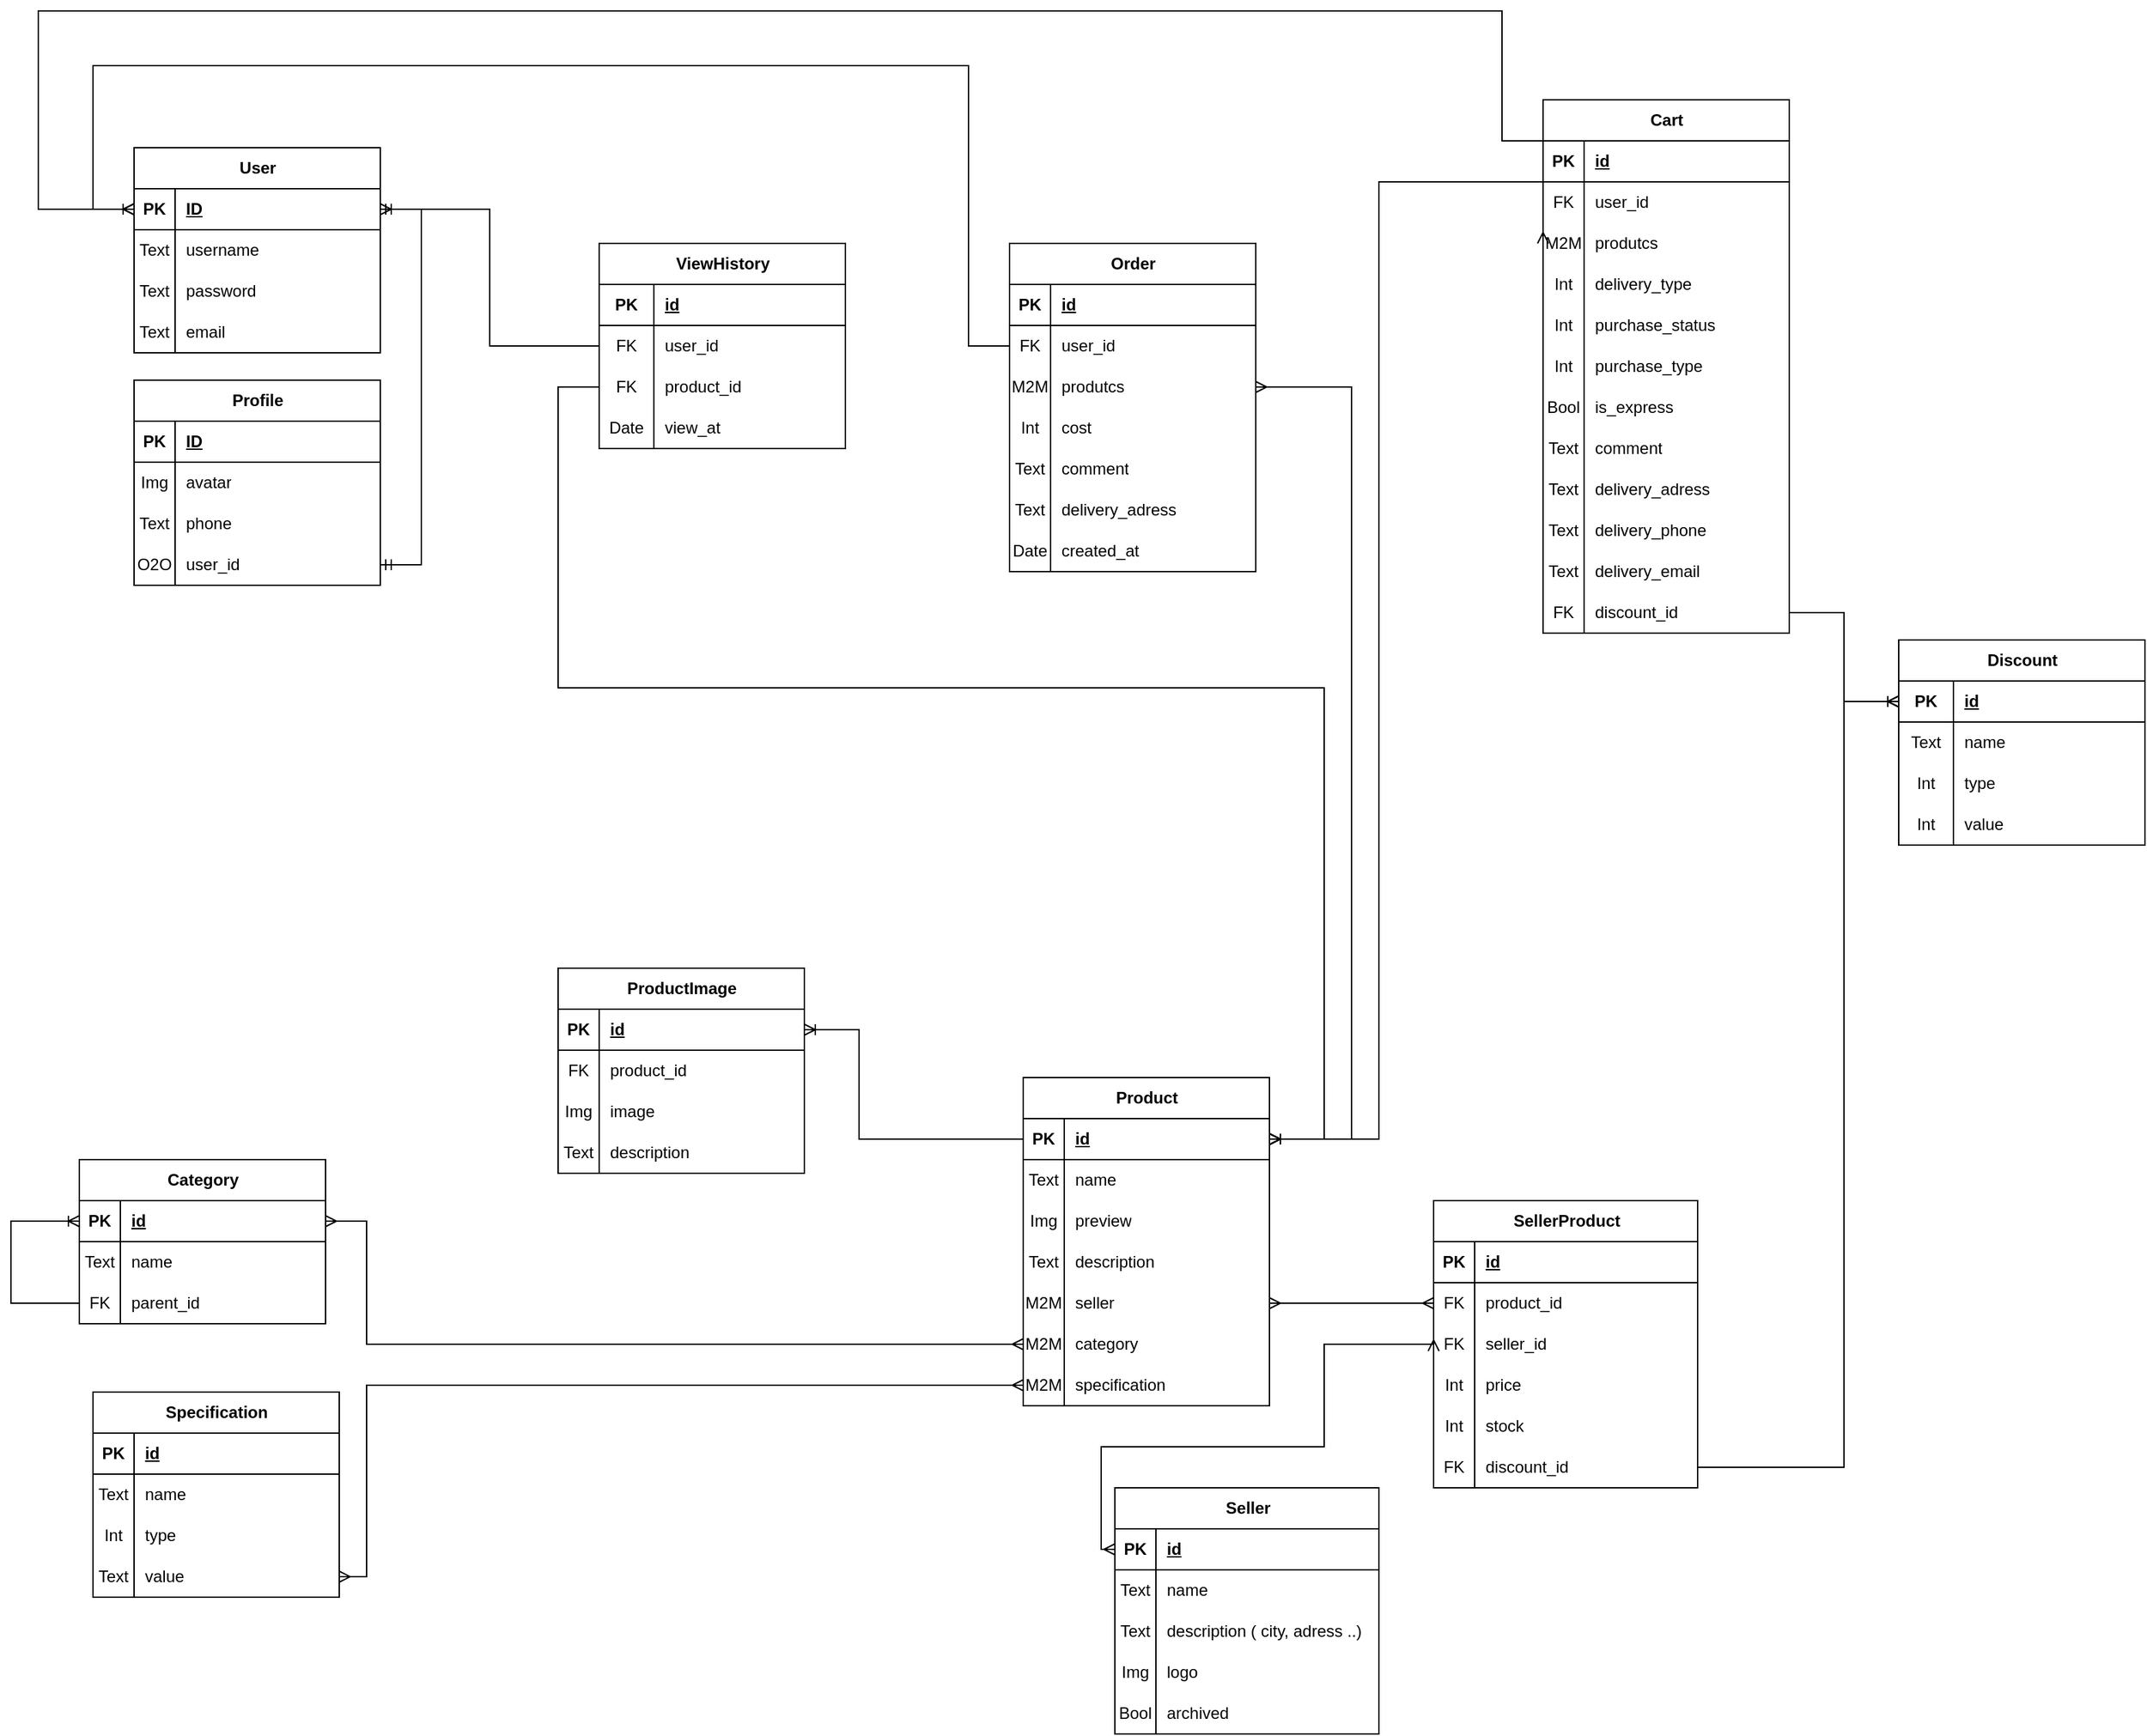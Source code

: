 <mxfile version="21.1.8" type="device">
  <diagram name="Страница 1" id="TaOQuqhwQCvPwDWdn8Yf">
    <mxGraphModel dx="2294" dy="1066" grid="1" gridSize="10" guides="1" tooltips="1" connect="1" arrows="1" fold="1" page="1" pageScale="1" pageWidth="827" pageHeight="1169" math="0" shadow="0">
      <root>
        <mxCell id="0" />
        <mxCell id="1" parent="0" />
        <mxCell id="Gsl_PS_duI_Eoo1xjxxi-1" value="User" style="shape=table;startSize=30;container=1;collapsible=1;childLayout=tableLayout;fixedRows=1;rowLines=0;fontStyle=1;align=center;resizeLast=1;html=1;" vertex="1" parent="1">
          <mxGeometry x="110" y="120" width="180" height="150" as="geometry" />
        </mxCell>
        <mxCell id="Gsl_PS_duI_Eoo1xjxxi-2" value="" style="shape=tableRow;horizontal=0;startSize=0;swimlaneHead=0;swimlaneBody=0;fillColor=none;collapsible=0;dropTarget=0;points=[[0,0.5],[1,0.5]];portConstraint=eastwest;top=0;left=0;right=0;bottom=1;" vertex="1" parent="Gsl_PS_duI_Eoo1xjxxi-1">
          <mxGeometry y="30" width="180" height="30" as="geometry" />
        </mxCell>
        <mxCell id="Gsl_PS_duI_Eoo1xjxxi-3" value="PK" style="shape=partialRectangle;connectable=0;fillColor=none;top=0;left=0;bottom=0;right=0;fontStyle=1;overflow=hidden;whiteSpace=wrap;html=1;" vertex="1" parent="Gsl_PS_duI_Eoo1xjxxi-2">
          <mxGeometry width="30" height="30" as="geometry">
            <mxRectangle width="30" height="30" as="alternateBounds" />
          </mxGeometry>
        </mxCell>
        <mxCell id="Gsl_PS_duI_Eoo1xjxxi-4" value="ID" style="shape=partialRectangle;connectable=0;fillColor=none;top=0;left=0;bottom=0;right=0;align=left;spacingLeft=6;fontStyle=5;overflow=hidden;whiteSpace=wrap;html=1;" vertex="1" parent="Gsl_PS_duI_Eoo1xjxxi-2">
          <mxGeometry x="30" width="150" height="30" as="geometry">
            <mxRectangle width="150" height="30" as="alternateBounds" />
          </mxGeometry>
        </mxCell>
        <mxCell id="Gsl_PS_duI_Eoo1xjxxi-5" value="" style="shape=tableRow;horizontal=0;startSize=0;swimlaneHead=0;swimlaneBody=0;fillColor=none;collapsible=0;dropTarget=0;points=[[0,0.5],[1,0.5]];portConstraint=eastwest;top=0;left=0;right=0;bottom=0;" vertex="1" parent="Gsl_PS_duI_Eoo1xjxxi-1">
          <mxGeometry y="60" width="180" height="30" as="geometry" />
        </mxCell>
        <mxCell id="Gsl_PS_duI_Eoo1xjxxi-6" value="Text" style="shape=partialRectangle;connectable=0;fillColor=none;top=0;left=0;bottom=0;right=0;editable=1;overflow=hidden;whiteSpace=wrap;html=1;" vertex="1" parent="Gsl_PS_duI_Eoo1xjxxi-5">
          <mxGeometry width="30" height="30" as="geometry">
            <mxRectangle width="30" height="30" as="alternateBounds" />
          </mxGeometry>
        </mxCell>
        <mxCell id="Gsl_PS_duI_Eoo1xjxxi-7" value="username" style="shape=partialRectangle;connectable=0;fillColor=none;top=0;left=0;bottom=0;right=0;align=left;spacingLeft=6;overflow=hidden;whiteSpace=wrap;html=1;" vertex="1" parent="Gsl_PS_duI_Eoo1xjxxi-5">
          <mxGeometry x="30" width="150" height="30" as="geometry">
            <mxRectangle width="150" height="30" as="alternateBounds" />
          </mxGeometry>
        </mxCell>
        <mxCell id="Gsl_PS_duI_Eoo1xjxxi-8" value="" style="shape=tableRow;horizontal=0;startSize=0;swimlaneHead=0;swimlaneBody=0;fillColor=none;collapsible=0;dropTarget=0;points=[[0,0.5],[1,0.5]];portConstraint=eastwest;top=0;left=0;right=0;bottom=0;" vertex="1" parent="Gsl_PS_duI_Eoo1xjxxi-1">
          <mxGeometry y="90" width="180" height="30" as="geometry" />
        </mxCell>
        <mxCell id="Gsl_PS_duI_Eoo1xjxxi-9" value="Text" style="shape=partialRectangle;connectable=0;fillColor=none;top=0;left=0;bottom=0;right=0;editable=1;overflow=hidden;whiteSpace=wrap;html=1;" vertex="1" parent="Gsl_PS_duI_Eoo1xjxxi-8">
          <mxGeometry width="30" height="30" as="geometry">
            <mxRectangle width="30" height="30" as="alternateBounds" />
          </mxGeometry>
        </mxCell>
        <mxCell id="Gsl_PS_duI_Eoo1xjxxi-10" value="password" style="shape=partialRectangle;connectable=0;fillColor=none;top=0;left=0;bottom=0;right=0;align=left;spacingLeft=6;overflow=hidden;whiteSpace=wrap;html=1;" vertex="1" parent="Gsl_PS_duI_Eoo1xjxxi-8">
          <mxGeometry x="30" width="150" height="30" as="geometry">
            <mxRectangle width="150" height="30" as="alternateBounds" />
          </mxGeometry>
        </mxCell>
        <mxCell id="Gsl_PS_duI_Eoo1xjxxi-11" value="" style="shape=tableRow;horizontal=0;startSize=0;swimlaneHead=0;swimlaneBody=0;fillColor=none;collapsible=0;dropTarget=0;points=[[0,0.5],[1,0.5]];portConstraint=eastwest;top=0;left=0;right=0;bottom=0;" vertex="1" parent="Gsl_PS_duI_Eoo1xjxxi-1">
          <mxGeometry y="120" width="180" height="30" as="geometry" />
        </mxCell>
        <mxCell id="Gsl_PS_duI_Eoo1xjxxi-12" value="Text" style="shape=partialRectangle;connectable=0;fillColor=none;top=0;left=0;bottom=0;right=0;editable=1;overflow=hidden;whiteSpace=wrap;html=1;" vertex="1" parent="Gsl_PS_duI_Eoo1xjxxi-11">
          <mxGeometry width="30" height="30" as="geometry">
            <mxRectangle width="30" height="30" as="alternateBounds" />
          </mxGeometry>
        </mxCell>
        <mxCell id="Gsl_PS_duI_Eoo1xjxxi-13" value="email" style="shape=partialRectangle;connectable=0;fillColor=none;top=0;left=0;bottom=0;right=0;align=left;spacingLeft=6;overflow=hidden;whiteSpace=wrap;html=1;" vertex="1" parent="Gsl_PS_duI_Eoo1xjxxi-11">
          <mxGeometry x="30" width="150" height="30" as="geometry">
            <mxRectangle width="150" height="30" as="alternateBounds" />
          </mxGeometry>
        </mxCell>
        <mxCell id="Gsl_PS_duI_Eoo1xjxxi-14" value="Profile" style="shape=table;startSize=30;container=1;collapsible=1;childLayout=tableLayout;fixedRows=1;rowLines=0;fontStyle=1;align=center;resizeLast=1;html=1;" vertex="1" parent="1">
          <mxGeometry x="110" y="290" width="180" height="150" as="geometry" />
        </mxCell>
        <mxCell id="Gsl_PS_duI_Eoo1xjxxi-15" value="" style="shape=tableRow;horizontal=0;startSize=0;swimlaneHead=0;swimlaneBody=0;fillColor=none;collapsible=0;dropTarget=0;points=[[0,0.5],[1,0.5]];portConstraint=eastwest;top=0;left=0;right=0;bottom=1;" vertex="1" parent="Gsl_PS_duI_Eoo1xjxxi-14">
          <mxGeometry y="30" width="180" height="30" as="geometry" />
        </mxCell>
        <mxCell id="Gsl_PS_duI_Eoo1xjxxi-16" value="PK" style="shape=partialRectangle;connectable=0;fillColor=none;top=0;left=0;bottom=0;right=0;fontStyle=1;overflow=hidden;whiteSpace=wrap;html=1;" vertex="1" parent="Gsl_PS_duI_Eoo1xjxxi-15">
          <mxGeometry width="30" height="30" as="geometry">
            <mxRectangle width="30" height="30" as="alternateBounds" />
          </mxGeometry>
        </mxCell>
        <mxCell id="Gsl_PS_duI_Eoo1xjxxi-17" value="ID" style="shape=partialRectangle;connectable=0;fillColor=none;top=0;left=0;bottom=0;right=0;align=left;spacingLeft=6;fontStyle=5;overflow=hidden;whiteSpace=wrap;html=1;" vertex="1" parent="Gsl_PS_duI_Eoo1xjxxi-15">
          <mxGeometry x="30" width="150" height="30" as="geometry">
            <mxRectangle width="150" height="30" as="alternateBounds" />
          </mxGeometry>
        </mxCell>
        <mxCell id="Gsl_PS_duI_Eoo1xjxxi-18" value="" style="shape=tableRow;horizontal=0;startSize=0;swimlaneHead=0;swimlaneBody=0;fillColor=none;collapsible=0;dropTarget=0;points=[[0,0.5],[1,0.5]];portConstraint=eastwest;top=0;left=0;right=0;bottom=0;" vertex="1" parent="Gsl_PS_duI_Eoo1xjxxi-14">
          <mxGeometry y="60" width="180" height="30" as="geometry" />
        </mxCell>
        <mxCell id="Gsl_PS_duI_Eoo1xjxxi-19" value="Img" style="shape=partialRectangle;connectable=0;fillColor=none;top=0;left=0;bottom=0;right=0;editable=1;overflow=hidden;whiteSpace=wrap;html=1;" vertex="1" parent="Gsl_PS_duI_Eoo1xjxxi-18">
          <mxGeometry width="30" height="30" as="geometry">
            <mxRectangle width="30" height="30" as="alternateBounds" />
          </mxGeometry>
        </mxCell>
        <mxCell id="Gsl_PS_duI_Eoo1xjxxi-20" value="avatar" style="shape=partialRectangle;connectable=0;fillColor=none;top=0;left=0;bottom=0;right=0;align=left;spacingLeft=6;overflow=hidden;whiteSpace=wrap;html=1;" vertex="1" parent="Gsl_PS_duI_Eoo1xjxxi-18">
          <mxGeometry x="30" width="150" height="30" as="geometry">
            <mxRectangle width="150" height="30" as="alternateBounds" />
          </mxGeometry>
        </mxCell>
        <mxCell id="Gsl_PS_duI_Eoo1xjxxi-21" value="" style="shape=tableRow;horizontal=0;startSize=0;swimlaneHead=0;swimlaneBody=0;fillColor=none;collapsible=0;dropTarget=0;points=[[0,0.5],[1,0.5]];portConstraint=eastwest;top=0;left=0;right=0;bottom=0;" vertex="1" parent="Gsl_PS_duI_Eoo1xjxxi-14">
          <mxGeometry y="90" width="180" height="30" as="geometry" />
        </mxCell>
        <mxCell id="Gsl_PS_duI_Eoo1xjxxi-22" value="Text" style="shape=partialRectangle;connectable=0;fillColor=none;top=0;left=0;bottom=0;right=0;editable=1;overflow=hidden;whiteSpace=wrap;html=1;" vertex="1" parent="Gsl_PS_duI_Eoo1xjxxi-21">
          <mxGeometry width="30" height="30" as="geometry">
            <mxRectangle width="30" height="30" as="alternateBounds" />
          </mxGeometry>
        </mxCell>
        <mxCell id="Gsl_PS_duI_Eoo1xjxxi-23" value="phone" style="shape=partialRectangle;connectable=0;fillColor=none;top=0;left=0;bottom=0;right=0;align=left;spacingLeft=6;overflow=hidden;whiteSpace=wrap;html=1;" vertex="1" parent="Gsl_PS_duI_Eoo1xjxxi-21">
          <mxGeometry x="30" width="150" height="30" as="geometry">
            <mxRectangle width="150" height="30" as="alternateBounds" />
          </mxGeometry>
        </mxCell>
        <mxCell id="Gsl_PS_duI_Eoo1xjxxi-24" value="" style="shape=tableRow;horizontal=0;startSize=0;swimlaneHead=0;swimlaneBody=0;fillColor=none;collapsible=0;dropTarget=0;points=[[0,0.5],[1,0.5]];portConstraint=eastwest;top=0;left=0;right=0;bottom=0;" vertex="1" parent="Gsl_PS_duI_Eoo1xjxxi-14">
          <mxGeometry y="120" width="180" height="30" as="geometry" />
        </mxCell>
        <mxCell id="Gsl_PS_duI_Eoo1xjxxi-25" value="O2O" style="shape=partialRectangle;connectable=0;fillColor=none;top=0;left=0;bottom=0;right=0;editable=1;overflow=hidden;whiteSpace=wrap;html=1;" vertex="1" parent="Gsl_PS_duI_Eoo1xjxxi-24">
          <mxGeometry width="30" height="30" as="geometry">
            <mxRectangle width="30" height="30" as="alternateBounds" />
          </mxGeometry>
        </mxCell>
        <mxCell id="Gsl_PS_duI_Eoo1xjxxi-26" value="user_id" style="shape=partialRectangle;connectable=0;fillColor=none;top=0;left=0;bottom=0;right=0;align=left;spacingLeft=6;overflow=hidden;whiteSpace=wrap;html=1;" vertex="1" parent="Gsl_PS_duI_Eoo1xjxxi-24">
          <mxGeometry x="30" width="150" height="30" as="geometry">
            <mxRectangle width="150" height="30" as="alternateBounds" />
          </mxGeometry>
        </mxCell>
        <mxCell id="Gsl_PS_duI_Eoo1xjxxi-31" value="" style="edgeStyle=entityRelationEdgeStyle;fontSize=12;html=1;endArrow=ERmandOne;startArrow=ERmandOne;rounded=0;" edge="1" parent="1" source="Gsl_PS_duI_Eoo1xjxxi-24" target="Gsl_PS_duI_Eoo1xjxxi-2">
          <mxGeometry width="100" height="100" relative="1" as="geometry">
            <mxPoint x="-40" y="350" as="sourcePoint" />
            <mxPoint x="60" y="250" as="targetPoint" />
          </mxGeometry>
        </mxCell>
        <mxCell id="Gsl_PS_duI_Eoo1xjxxi-32" value="Product" style="shape=table;startSize=30;container=1;collapsible=1;childLayout=tableLayout;fixedRows=1;rowLines=0;fontStyle=1;align=center;resizeLast=1;html=1;fillColor=none;strokeColor=#000000;" vertex="1" parent="1">
          <mxGeometry x="760" y="800" width="180" height="240" as="geometry" />
        </mxCell>
        <mxCell id="Gsl_PS_duI_Eoo1xjxxi-33" value="" style="shape=tableRow;horizontal=0;startSize=0;swimlaneHead=0;swimlaneBody=0;fillColor=none;collapsible=0;dropTarget=0;points=[[0,0.5],[1,0.5]];portConstraint=eastwest;top=0;left=0;right=0;bottom=1;" vertex="1" parent="Gsl_PS_duI_Eoo1xjxxi-32">
          <mxGeometry y="30" width="180" height="30" as="geometry" />
        </mxCell>
        <mxCell id="Gsl_PS_duI_Eoo1xjxxi-34" value="PK" style="shape=partialRectangle;connectable=0;fillColor=none;top=0;left=0;bottom=0;right=0;fontStyle=1;overflow=hidden;whiteSpace=wrap;html=1;" vertex="1" parent="Gsl_PS_duI_Eoo1xjxxi-33">
          <mxGeometry width="30" height="30" as="geometry">
            <mxRectangle width="30" height="30" as="alternateBounds" />
          </mxGeometry>
        </mxCell>
        <mxCell id="Gsl_PS_duI_Eoo1xjxxi-35" value="id" style="shape=partialRectangle;connectable=0;fillColor=none;top=0;left=0;bottom=0;right=0;align=left;spacingLeft=6;fontStyle=5;overflow=hidden;whiteSpace=wrap;html=1;" vertex="1" parent="Gsl_PS_duI_Eoo1xjxxi-33">
          <mxGeometry x="30" width="150" height="30" as="geometry">
            <mxRectangle width="150" height="30" as="alternateBounds" />
          </mxGeometry>
        </mxCell>
        <mxCell id="Gsl_PS_duI_Eoo1xjxxi-36" value="" style="shape=tableRow;horizontal=0;startSize=0;swimlaneHead=0;swimlaneBody=0;fillColor=none;collapsible=0;dropTarget=0;points=[[0,0.5],[1,0.5]];portConstraint=eastwest;top=0;left=0;right=0;bottom=0;" vertex="1" parent="Gsl_PS_duI_Eoo1xjxxi-32">
          <mxGeometry y="60" width="180" height="30" as="geometry" />
        </mxCell>
        <mxCell id="Gsl_PS_duI_Eoo1xjxxi-37" value="Text" style="shape=partialRectangle;connectable=0;fillColor=none;top=0;left=0;bottom=0;right=0;editable=1;overflow=hidden;whiteSpace=wrap;html=1;" vertex="1" parent="Gsl_PS_duI_Eoo1xjxxi-36">
          <mxGeometry width="30" height="30" as="geometry">
            <mxRectangle width="30" height="30" as="alternateBounds" />
          </mxGeometry>
        </mxCell>
        <mxCell id="Gsl_PS_duI_Eoo1xjxxi-38" value="name" style="shape=partialRectangle;connectable=0;fillColor=none;top=0;left=0;bottom=0;right=0;align=left;spacingLeft=6;overflow=hidden;whiteSpace=wrap;html=1;" vertex="1" parent="Gsl_PS_duI_Eoo1xjxxi-36">
          <mxGeometry x="30" width="150" height="30" as="geometry">
            <mxRectangle width="150" height="30" as="alternateBounds" />
          </mxGeometry>
        </mxCell>
        <mxCell id="Gsl_PS_duI_Eoo1xjxxi-39" value="" style="shape=tableRow;horizontal=0;startSize=0;swimlaneHead=0;swimlaneBody=0;fillColor=none;collapsible=0;dropTarget=0;points=[[0,0.5],[1,0.5]];portConstraint=eastwest;top=0;left=0;right=0;bottom=0;" vertex="1" parent="Gsl_PS_duI_Eoo1xjxxi-32">
          <mxGeometry y="90" width="180" height="30" as="geometry" />
        </mxCell>
        <mxCell id="Gsl_PS_duI_Eoo1xjxxi-40" value="Img" style="shape=partialRectangle;connectable=0;fillColor=none;top=0;left=0;bottom=0;right=0;editable=1;overflow=hidden;whiteSpace=wrap;html=1;" vertex="1" parent="Gsl_PS_duI_Eoo1xjxxi-39">
          <mxGeometry width="30" height="30" as="geometry">
            <mxRectangle width="30" height="30" as="alternateBounds" />
          </mxGeometry>
        </mxCell>
        <mxCell id="Gsl_PS_duI_Eoo1xjxxi-41" value="preview" style="shape=partialRectangle;connectable=0;fillColor=none;top=0;left=0;bottom=0;right=0;align=left;spacingLeft=6;overflow=hidden;whiteSpace=wrap;html=1;" vertex="1" parent="Gsl_PS_duI_Eoo1xjxxi-39">
          <mxGeometry x="30" width="150" height="30" as="geometry">
            <mxRectangle width="150" height="30" as="alternateBounds" />
          </mxGeometry>
        </mxCell>
        <mxCell id="Gsl_PS_duI_Eoo1xjxxi-42" value="" style="shape=tableRow;horizontal=0;startSize=0;swimlaneHead=0;swimlaneBody=0;fillColor=none;collapsible=0;dropTarget=0;points=[[0,0.5],[1,0.5]];portConstraint=eastwest;top=0;left=0;right=0;bottom=0;" vertex="1" parent="Gsl_PS_duI_Eoo1xjxxi-32">
          <mxGeometry y="120" width="180" height="30" as="geometry" />
        </mxCell>
        <mxCell id="Gsl_PS_duI_Eoo1xjxxi-43" value="Text" style="shape=partialRectangle;connectable=0;fillColor=none;top=0;left=0;bottom=0;right=0;editable=1;overflow=hidden;whiteSpace=wrap;html=1;" vertex="1" parent="Gsl_PS_duI_Eoo1xjxxi-42">
          <mxGeometry width="30" height="30" as="geometry">
            <mxRectangle width="30" height="30" as="alternateBounds" />
          </mxGeometry>
        </mxCell>
        <mxCell id="Gsl_PS_duI_Eoo1xjxxi-44" value="description" style="shape=partialRectangle;connectable=0;fillColor=none;top=0;left=0;bottom=0;right=0;align=left;spacingLeft=6;overflow=hidden;whiteSpace=wrap;html=1;" vertex="1" parent="Gsl_PS_duI_Eoo1xjxxi-42">
          <mxGeometry x="30" width="150" height="30" as="geometry">
            <mxRectangle width="150" height="30" as="alternateBounds" />
          </mxGeometry>
        </mxCell>
        <mxCell id="Gsl_PS_duI_Eoo1xjxxi-48" value="" style="shape=tableRow;horizontal=0;startSize=0;swimlaneHead=0;swimlaneBody=0;fillColor=none;collapsible=0;dropTarget=0;points=[[0,0.5],[1,0.5]];portConstraint=eastwest;top=0;left=0;right=0;bottom=0;strokeColor=none;" vertex="1" parent="Gsl_PS_duI_Eoo1xjxxi-32">
          <mxGeometry y="150" width="180" height="30" as="geometry" />
        </mxCell>
        <mxCell id="Gsl_PS_duI_Eoo1xjxxi-49" value="M2M" style="shape=partialRectangle;connectable=0;fillColor=none;top=0;left=0;bottom=0;right=0;editable=1;overflow=hidden;whiteSpace=wrap;html=1;" vertex="1" parent="Gsl_PS_duI_Eoo1xjxxi-48">
          <mxGeometry width="30" height="30" as="geometry">
            <mxRectangle width="30" height="30" as="alternateBounds" />
          </mxGeometry>
        </mxCell>
        <mxCell id="Gsl_PS_duI_Eoo1xjxxi-50" value="seller" style="shape=partialRectangle;connectable=0;fillColor=none;top=0;left=0;bottom=0;right=0;align=left;spacingLeft=6;overflow=hidden;whiteSpace=wrap;html=1;fontColor=#000000;strokeColor=#BD7000;" vertex="1" parent="Gsl_PS_duI_Eoo1xjxxi-48">
          <mxGeometry x="30" width="150" height="30" as="geometry">
            <mxRectangle width="150" height="30" as="alternateBounds" />
          </mxGeometry>
        </mxCell>
        <mxCell id="Gsl_PS_duI_Eoo1xjxxi-51" value="" style="shape=tableRow;horizontal=0;startSize=0;swimlaneHead=0;swimlaneBody=0;collapsible=0;dropTarget=0;points=[[0,0.5],[1,0.5]];portConstraint=eastwest;top=0;left=0;right=0;bottom=0;fillColor=none;" vertex="1" parent="Gsl_PS_duI_Eoo1xjxxi-32">
          <mxGeometry y="180" width="180" height="30" as="geometry" />
        </mxCell>
        <mxCell id="Gsl_PS_duI_Eoo1xjxxi-52" value="M2M" style="shape=partialRectangle;connectable=0;fillColor=none;top=0;left=0;bottom=0;right=0;editable=1;overflow=hidden;whiteSpace=wrap;html=1;" vertex="1" parent="Gsl_PS_duI_Eoo1xjxxi-51">
          <mxGeometry width="30" height="30" as="geometry">
            <mxRectangle width="30" height="30" as="alternateBounds" />
          </mxGeometry>
        </mxCell>
        <mxCell id="Gsl_PS_duI_Eoo1xjxxi-53" value="category" style="shape=partialRectangle;connectable=0;fillColor=none;top=0;left=0;bottom=0;right=0;align=left;spacingLeft=6;overflow=hidden;whiteSpace=wrap;html=1;strokeColor=#6c8ebf;" vertex="1" parent="Gsl_PS_duI_Eoo1xjxxi-51">
          <mxGeometry x="30" width="150" height="30" as="geometry">
            <mxRectangle width="150" height="30" as="alternateBounds" />
          </mxGeometry>
        </mxCell>
        <mxCell id="Gsl_PS_duI_Eoo1xjxxi-54" value="" style="shape=tableRow;horizontal=0;startSize=0;swimlaneHead=0;swimlaneBody=0;fillColor=none;collapsible=0;dropTarget=0;points=[[0,0.5],[1,0.5]];portConstraint=eastwest;top=0;left=0;right=0;bottom=0;" vertex="1" parent="Gsl_PS_duI_Eoo1xjxxi-32">
          <mxGeometry y="210" width="180" height="30" as="geometry" />
        </mxCell>
        <mxCell id="Gsl_PS_duI_Eoo1xjxxi-55" value="М2М" style="shape=partialRectangle;connectable=0;fillColor=none;top=0;left=0;bottom=0;right=0;editable=1;overflow=hidden;whiteSpace=wrap;html=1;" vertex="1" parent="Gsl_PS_duI_Eoo1xjxxi-54">
          <mxGeometry width="30" height="30" as="geometry">
            <mxRectangle width="30" height="30" as="alternateBounds" />
          </mxGeometry>
        </mxCell>
        <mxCell id="Gsl_PS_duI_Eoo1xjxxi-56" value="specification" style="shape=partialRectangle;connectable=0;fillColor=none;top=0;left=0;bottom=0;right=0;align=left;spacingLeft=6;overflow=hidden;whiteSpace=wrap;html=1;" vertex="1" parent="Gsl_PS_duI_Eoo1xjxxi-54">
          <mxGeometry x="30" width="150" height="30" as="geometry">
            <mxRectangle width="150" height="30" as="alternateBounds" />
          </mxGeometry>
        </mxCell>
        <mxCell id="Gsl_PS_duI_Eoo1xjxxi-57" value="Specification" style="shape=table;startSize=30;container=1;collapsible=1;childLayout=tableLayout;fixedRows=1;rowLines=0;fontStyle=1;align=center;resizeLast=1;html=1;fillColor=none;strokeColor=#000000;" vertex="1" parent="1">
          <mxGeometry x="80" y="1030" width="180" height="150" as="geometry" />
        </mxCell>
        <mxCell id="Gsl_PS_duI_Eoo1xjxxi-58" value="" style="shape=tableRow;horizontal=0;startSize=0;swimlaneHead=0;swimlaneBody=0;fillColor=none;collapsible=0;dropTarget=0;points=[[0,0.5],[1,0.5]];portConstraint=eastwest;top=0;left=0;right=0;bottom=1;" vertex="1" parent="Gsl_PS_duI_Eoo1xjxxi-57">
          <mxGeometry y="30" width="180" height="30" as="geometry" />
        </mxCell>
        <mxCell id="Gsl_PS_duI_Eoo1xjxxi-59" value="PK" style="shape=partialRectangle;connectable=0;fillColor=none;top=0;left=0;bottom=0;right=0;fontStyle=1;overflow=hidden;whiteSpace=wrap;html=1;" vertex="1" parent="Gsl_PS_duI_Eoo1xjxxi-58">
          <mxGeometry width="30" height="30" as="geometry">
            <mxRectangle width="30" height="30" as="alternateBounds" />
          </mxGeometry>
        </mxCell>
        <mxCell id="Gsl_PS_duI_Eoo1xjxxi-60" value="id" style="shape=partialRectangle;connectable=0;fillColor=none;top=0;left=0;bottom=0;right=0;align=left;spacingLeft=6;fontStyle=5;overflow=hidden;whiteSpace=wrap;html=1;" vertex="1" parent="Gsl_PS_duI_Eoo1xjxxi-58">
          <mxGeometry x="30" width="150" height="30" as="geometry">
            <mxRectangle width="150" height="30" as="alternateBounds" />
          </mxGeometry>
        </mxCell>
        <mxCell id="Gsl_PS_duI_Eoo1xjxxi-61" value="" style="shape=tableRow;horizontal=0;startSize=0;swimlaneHead=0;swimlaneBody=0;fillColor=none;collapsible=0;dropTarget=0;points=[[0,0.5],[1,0.5]];portConstraint=eastwest;top=0;left=0;right=0;bottom=0;" vertex="1" parent="Gsl_PS_duI_Eoo1xjxxi-57">
          <mxGeometry y="60" width="180" height="30" as="geometry" />
        </mxCell>
        <mxCell id="Gsl_PS_duI_Eoo1xjxxi-62" value="Text" style="shape=partialRectangle;connectable=0;fillColor=none;top=0;left=0;bottom=0;right=0;editable=1;overflow=hidden;whiteSpace=wrap;html=1;" vertex="1" parent="Gsl_PS_duI_Eoo1xjxxi-61">
          <mxGeometry width="30" height="30" as="geometry">
            <mxRectangle width="30" height="30" as="alternateBounds" />
          </mxGeometry>
        </mxCell>
        <mxCell id="Gsl_PS_duI_Eoo1xjxxi-63" value="name" style="shape=partialRectangle;connectable=0;fillColor=none;top=0;left=0;bottom=0;right=0;align=left;spacingLeft=6;overflow=hidden;whiteSpace=wrap;html=1;" vertex="1" parent="Gsl_PS_duI_Eoo1xjxxi-61">
          <mxGeometry x="30" width="150" height="30" as="geometry">
            <mxRectangle width="150" height="30" as="alternateBounds" />
          </mxGeometry>
        </mxCell>
        <mxCell id="Gsl_PS_duI_Eoo1xjxxi-64" value="" style="shape=tableRow;horizontal=0;startSize=0;swimlaneHead=0;swimlaneBody=0;fillColor=none;collapsible=0;dropTarget=0;points=[[0,0.5],[1,0.5]];portConstraint=eastwest;top=0;left=0;right=0;bottom=0;" vertex="1" parent="Gsl_PS_duI_Eoo1xjxxi-57">
          <mxGeometry y="90" width="180" height="30" as="geometry" />
        </mxCell>
        <mxCell id="Gsl_PS_duI_Eoo1xjxxi-65" value="Int" style="shape=partialRectangle;connectable=0;fillColor=none;top=0;left=0;bottom=0;right=0;editable=1;overflow=hidden;whiteSpace=wrap;html=1;" vertex="1" parent="Gsl_PS_duI_Eoo1xjxxi-64">
          <mxGeometry width="30" height="30" as="geometry">
            <mxRectangle width="30" height="30" as="alternateBounds" />
          </mxGeometry>
        </mxCell>
        <mxCell id="Gsl_PS_duI_Eoo1xjxxi-66" value="type" style="shape=partialRectangle;connectable=0;fillColor=none;top=0;left=0;bottom=0;right=0;align=left;spacingLeft=6;overflow=hidden;whiteSpace=wrap;html=1;" vertex="1" parent="Gsl_PS_duI_Eoo1xjxxi-64">
          <mxGeometry x="30" width="150" height="30" as="geometry">
            <mxRectangle width="150" height="30" as="alternateBounds" />
          </mxGeometry>
        </mxCell>
        <mxCell id="Gsl_PS_duI_Eoo1xjxxi-67" value="" style="shape=tableRow;horizontal=0;startSize=0;swimlaneHead=0;swimlaneBody=0;fillColor=none;collapsible=0;dropTarget=0;points=[[0,0.5],[1,0.5]];portConstraint=eastwest;top=0;left=0;right=0;bottom=0;" vertex="1" parent="Gsl_PS_duI_Eoo1xjxxi-57">
          <mxGeometry y="120" width="180" height="30" as="geometry" />
        </mxCell>
        <mxCell id="Gsl_PS_duI_Eoo1xjxxi-68" value="Text" style="shape=partialRectangle;connectable=0;fillColor=none;top=0;left=0;bottom=0;right=0;editable=1;overflow=hidden;whiteSpace=wrap;html=1;" vertex="1" parent="Gsl_PS_duI_Eoo1xjxxi-67">
          <mxGeometry width="30" height="30" as="geometry">
            <mxRectangle width="30" height="30" as="alternateBounds" />
          </mxGeometry>
        </mxCell>
        <mxCell id="Gsl_PS_duI_Eoo1xjxxi-69" value="value" style="shape=partialRectangle;connectable=0;fillColor=none;top=0;left=0;bottom=0;right=0;align=left;spacingLeft=6;overflow=hidden;whiteSpace=wrap;html=1;" vertex="1" parent="Gsl_PS_duI_Eoo1xjxxi-67">
          <mxGeometry x="30" width="150" height="30" as="geometry">
            <mxRectangle width="150" height="30" as="alternateBounds" />
          </mxGeometry>
        </mxCell>
        <mxCell id="Gsl_PS_duI_Eoo1xjxxi-70" value="" style="edgeStyle=orthogonalEdgeStyle;fontSize=12;html=1;endArrow=ERmany;startArrow=ERmany;rounded=0;entryX=0;entryY=0.5;entryDx=0;entryDy=0;" edge="1" parent="1" source="Gsl_PS_duI_Eoo1xjxxi-67" target="Gsl_PS_duI_Eoo1xjxxi-54">
          <mxGeometry width="100" height="100" relative="1" as="geometry">
            <mxPoint x="440" y="740" as="sourcePoint" />
            <mxPoint x="540" y="640" as="targetPoint" />
            <Array as="points">
              <mxPoint x="280" y="1165" />
              <mxPoint x="280" y="1025" />
            </Array>
          </mxGeometry>
        </mxCell>
        <mxCell id="Gsl_PS_duI_Eoo1xjxxi-71" value="Category" style="shape=table;startSize=30;container=1;collapsible=1;childLayout=tableLayout;fixedRows=1;rowLines=0;fontStyle=1;align=center;resizeLast=1;html=1;fillColor=none;strokeColor=#000000;" vertex="1" parent="1">
          <mxGeometry x="70" y="860" width="180" height="120" as="geometry" />
        </mxCell>
        <mxCell id="Gsl_PS_duI_Eoo1xjxxi-72" value="" style="shape=tableRow;horizontal=0;startSize=0;swimlaneHead=0;swimlaneBody=0;fillColor=none;collapsible=0;dropTarget=0;points=[[0,0.5],[1,0.5]];portConstraint=eastwest;top=0;left=0;right=0;bottom=1;" vertex="1" parent="Gsl_PS_duI_Eoo1xjxxi-71">
          <mxGeometry y="30" width="180" height="30" as="geometry" />
        </mxCell>
        <mxCell id="Gsl_PS_duI_Eoo1xjxxi-73" value="PK" style="shape=partialRectangle;connectable=0;fillColor=none;top=0;left=0;bottom=0;right=0;fontStyle=1;overflow=hidden;whiteSpace=wrap;html=1;" vertex="1" parent="Gsl_PS_duI_Eoo1xjxxi-72">
          <mxGeometry width="30" height="30" as="geometry">
            <mxRectangle width="30" height="30" as="alternateBounds" />
          </mxGeometry>
        </mxCell>
        <mxCell id="Gsl_PS_duI_Eoo1xjxxi-74" value="id" style="shape=partialRectangle;connectable=0;fillColor=none;top=0;left=0;bottom=0;right=0;align=left;spacingLeft=6;fontStyle=5;overflow=hidden;whiteSpace=wrap;html=1;" vertex="1" parent="Gsl_PS_duI_Eoo1xjxxi-72">
          <mxGeometry x="30" width="150" height="30" as="geometry">
            <mxRectangle width="150" height="30" as="alternateBounds" />
          </mxGeometry>
        </mxCell>
        <mxCell id="Gsl_PS_duI_Eoo1xjxxi-75" value="" style="shape=tableRow;horizontal=0;startSize=0;swimlaneHead=0;swimlaneBody=0;fillColor=none;collapsible=0;dropTarget=0;points=[[0,0.5],[1,0.5]];portConstraint=eastwest;top=0;left=0;right=0;bottom=0;" vertex="1" parent="Gsl_PS_duI_Eoo1xjxxi-71">
          <mxGeometry y="60" width="180" height="30" as="geometry" />
        </mxCell>
        <mxCell id="Gsl_PS_duI_Eoo1xjxxi-76" value="Text" style="shape=partialRectangle;connectable=0;fillColor=none;top=0;left=0;bottom=0;right=0;editable=1;overflow=hidden;whiteSpace=wrap;html=1;" vertex="1" parent="Gsl_PS_duI_Eoo1xjxxi-75">
          <mxGeometry width="30" height="30" as="geometry">
            <mxRectangle width="30" height="30" as="alternateBounds" />
          </mxGeometry>
        </mxCell>
        <mxCell id="Gsl_PS_duI_Eoo1xjxxi-77" value="name" style="shape=partialRectangle;connectable=0;fillColor=none;top=0;left=0;bottom=0;right=0;align=left;spacingLeft=6;overflow=hidden;whiteSpace=wrap;html=1;" vertex="1" parent="Gsl_PS_duI_Eoo1xjxxi-75">
          <mxGeometry x="30" width="150" height="30" as="geometry">
            <mxRectangle width="150" height="30" as="alternateBounds" />
          </mxGeometry>
        </mxCell>
        <mxCell id="Gsl_PS_duI_Eoo1xjxxi-78" value="" style="shape=tableRow;horizontal=0;startSize=0;swimlaneHead=0;swimlaneBody=0;fillColor=none;collapsible=0;dropTarget=0;points=[[0,0.5],[1,0.5]];portConstraint=eastwest;top=0;left=0;right=0;bottom=0;" vertex="1" parent="Gsl_PS_duI_Eoo1xjxxi-71">
          <mxGeometry y="90" width="180" height="30" as="geometry" />
        </mxCell>
        <mxCell id="Gsl_PS_duI_Eoo1xjxxi-79" value="FK" style="shape=partialRectangle;connectable=0;fillColor=none;top=0;left=0;bottom=0;right=0;editable=1;overflow=hidden;whiteSpace=wrap;html=1;" vertex="1" parent="Gsl_PS_duI_Eoo1xjxxi-78">
          <mxGeometry width="30" height="30" as="geometry">
            <mxRectangle width="30" height="30" as="alternateBounds" />
          </mxGeometry>
        </mxCell>
        <mxCell id="Gsl_PS_duI_Eoo1xjxxi-80" value="parent_id" style="shape=partialRectangle;connectable=0;fillColor=none;top=0;left=0;bottom=0;right=0;align=left;spacingLeft=6;overflow=hidden;whiteSpace=wrap;html=1;" vertex="1" parent="Gsl_PS_duI_Eoo1xjxxi-78">
          <mxGeometry x="30" width="150" height="30" as="geometry">
            <mxRectangle width="150" height="30" as="alternateBounds" />
          </mxGeometry>
        </mxCell>
        <mxCell id="Gsl_PS_duI_Eoo1xjxxi-84" value="" style="edgeStyle=orthogonalEdgeStyle;fontSize=12;html=1;endArrow=ERoneToMany;rounded=0;exitX=0;exitY=0.5;exitDx=0;exitDy=0;entryX=0;entryY=0.5;entryDx=0;entryDy=0;" edge="1" parent="Gsl_PS_duI_Eoo1xjxxi-71" source="Gsl_PS_duI_Eoo1xjxxi-78" target="Gsl_PS_duI_Eoo1xjxxi-72">
          <mxGeometry width="100" height="100" relative="1" as="geometry">
            <mxPoint x="240" y="270" as="sourcePoint" />
            <mxPoint x="-10" y="40" as="targetPoint" />
            <Array as="points">
              <mxPoint x="-50" y="105" />
              <mxPoint x="-50" y="45" />
            </Array>
          </mxGeometry>
        </mxCell>
        <mxCell id="Gsl_PS_duI_Eoo1xjxxi-85" value="" style="edgeStyle=orthogonalEdgeStyle;fontSize=12;html=1;endArrow=ERmany;startArrow=ERmany;rounded=0;entryX=0;entryY=0.5;entryDx=0;entryDy=0;exitX=1;exitY=0.5;exitDx=0;exitDy=0;" edge="1" parent="1" source="Gsl_PS_duI_Eoo1xjxxi-72" target="Gsl_PS_duI_Eoo1xjxxi-51">
          <mxGeometry width="100" height="100" relative="1" as="geometry">
            <mxPoint x="260" y="790" as="sourcePoint" />
            <mxPoint x="420" y="640" as="targetPoint" />
            <Array as="points">
              <mxPoint x="280" y="905" />
              <mxPoint x="280" y="995" />
            </Array>
          </mxGeometry>
        </mxCell>
        <mxCell id="Gsl_PS_duI_Eoo1xjxxi-86" value="Seller" style="shape=table;startSize=30;container=1;collapsible=1;childLayout=tableLayout;fixedRows=1;rowLines=0;fontStyle=1;align=center;resizeLast=1;html=1;fillColor=none;strokeColor=#000000;" vertex="1" parent="1">
          <mxGeometry x="827" y="1100" width="193" height="180" as="geometry" />
        </mxCell>
        <mxCell id="Gsl_PS_duI_Eoo1xjxxi-87" value="" style="shape=tableRow;horizontal=0;startSize=0;swimlaneHead=0;swimlaneBody=0;fillColor=none;collapsible=0;dropTarget=0;points=[[0,0.5],[1,0.5]];portConstraint=eastwest;top=0;left=0;right=0;bottom=1;" vertex="1" parent="Gsl_PS_duI_Eoo1xjxxi-86">
          <mxGeometry y="30" width="193" height="30" as="geometry" />
        </mxCell>
        <mxCell id="Gsl_PS_duI_Eoo1xjxxi-88" value="PK" style="shape=partialRectangle;connectable=0;fillColor=none;top=0;left=0;bottom=0;right=0;fontStyle=1;overflow=hidden;whiteSpace=wrap;html=1;" vertex="1" parent="Gsl_PS_duI_Eoo1xjxxi-87">
          <mxGeometry width="30" height="30" as="geometry">
            <mxRectangle width="30" height="30" as="alternateBounds" />
          </mxGeometry>
        </mxCell>
        <mxCell id="Gsl_PS_duI_Eoo1xjxxi-89" value="id" style="shape=partialRectangle;connectable=0;fillColor=none;top=0;left=0;bottom=0;right=0;align=left;spacingLeft=6;fontStyle=5;overflow=hidden;whiteSpace=wrap;html=1;" vertex="1" parent="Gsl_PS_duI_Eoo1xjxxi-87">
          <mxGeometry x="30" width="163" height="30" as="geometry">
            <mxRectangle width="163" height="30" as="alternateBounds" />
          </mxGeometry>
        </mxCell>
        <mxCell id="Gsl_PS_duI_Eoo1xjxxi-90" value="" style="shape=tableRow;horizontal=0;startSize=0;swimlaneHead=0;swimlaneBody=0;fillColor=none;collapsible=0;dropTarget=0;points=[[0,0.5],[1,0.5]];portConstraint=eastwest;top=0;left=0;right=0;bottom=0;" vertex="1" parent="Gsl_PS_duI_Eoo1xjxxi-86">
          <mxGeometry y="60" width="193" height="30" as="geometry" />
        </mxCell>
        <mxCell id="Gsl_PS_duI_Eoo1xjxxi-91" value="Text" style="shape=partialRectangle;connectable=0;fillColor=none;top=0;left=0;bottom=0;right=0;editable=1;overflow=hidden;whiteSpace=wrap;html=1;" vertex="1" parent="Gsl_PS_duI_Eoo1xjxxi-90">
          <mxGeometry width="30" height="30" as="geometry">
            <mxRectangle width="30" height="30" as="alternateBounds" />
          </mxGeometry>
        </mxCell>
        <mxCell id="Gsl_PS_duI_Eoo1xjxxi-92" value="name" style="shape=partialRectangle;connectable=0;fillColor=none;top=0;left=0;bottom=0;right=0;align=left;spacingLeft=6;overflow=hidden;whiteSpace=wrap;html=1;" vertex="1" parent="Gsl_PS_duI_Eoo1xjxxi-90">
          <mxGeometry x="30" width="163" height="30" as="geometry">
            <mxRectangle width="163" height="30" as="alternateBounds" />
          </mxGeometry>
        </mxCell>
        <mxCell id="Gsl_PS_duI_Eoo1xjxxi-93" value="" style="shape=tableRow;horizontal=0;startSize=0;swimlaneHead=0;swimlaneBody=0;fillColor=none;collapsible=0;dropTarget=0;points=[[0,0.5],[1,0.5]];portConstraint=eastwest;top=0;left=0;right=0;bottom=0;" vertex="1" parent="Gsl_PS_duI_Eoo1xjxxi-86">
          <mxGeometry y="90" width="193" height="30" as="geometry" />
        </mxCell>
        <mxCell id="Gsl_PS_duI_Eoo1xjxxi-94" value="Text" style="shape=partialRectangle;connectable=0;fillColor=none;top=0;left=0;bottom=0;right=0;editable=1;overflow=hidden;whiteSpace=wrap;html=1;" vertex="1" parent="Gsl_PS_duI_Eoo1xjxxi-93">
          <mxGeometry width="30" height="30" as="geometry">
            <mxRectangle width="30" height="30" as="alternateBounds" />
          </mxGeometry>
        </mxCell>
        <mxCell id="Gsl_PS_duI_Eoo1xjxxi-95" value="description ( city, adress ..)" style="shape=partialRectangle;connectable=0;fillColor=none;top=0;left=0;bottom=0;right=0;align=left;spacingLeft=6;overflow=hidden;whiteSpace=wrap;html=1;" vertex="1" parent="Gsl_PS_duI_Eoo1xjxxi-93">
          <mxGeometry x="30" width="163" height="30" as="geometry">
            <mxRectangle width="163" height="30" as="alternateBounds" />
          </mxGeometry>
        </mxCell>
        <mxCell id="Gsl_PS_duI_Eoo1xjxxi-96" value="" style="shape=tableRow;horizontal=0;startSize=0;swimlaneHead=0;swimlaneBody=0;fillColor=none;collapsible=0;dropTarget=0;points=[[0,0.5],[1,0.5]];portConstraint=eastwest;top=0;left=0;right=0;bottom=0;" vertex="1" parent="Gsl_PS_duI_Eoo1xjxxi-86">
          <mxGeometry y="120" width="193" height="30" as="geometry" />
        </mxCell>
        <mxCell id="Gsl_PS_duI_Eoo1xjxxi-97" value="Img" style="shape=partialRectangle;connectable=0;fillColor=none;top=0;left=0;bottom=0;right=0;editable=1;overflow=hidden;whiteSpace=wrap;html=1;" vertex="1" parent="Gsl_PS_duI_Eoo1xjxxi-96">
          <mxGeometry width="30" height="30" as="geometry">
            <mxRectangle width="30" height="30" as="alternateBounds" />
          </mxGeometry>
        </mxCell>
        <mxCell id="Gsl_PS_duI_Eoo1xjxxi-98" value="logo" style="shape=partialRectangle;connectable=0;fillColor=none;top=0;left=0;bottom=0;right=0;align=left;spacingLeft=6;overflow=hidden;whiteSpace=wrap;html=1;" vertex="1" parent="Gsl_PS_duI_Eoo1xjxxi-96">
          <mxGeometry x="30" width="163" height="30" as="geometry">
            <mxRectangle width="163" height="30" as="alternateBounds" />
          </mxGeometry>
        </mxCell>
        <mxCell id="Gsl_PS_duI_Eoo1xjxxi-102" value="" style="shape=tableRow;horizontal=0;startSize=0;swimlaneHead=0;swimlaneBody=0;fillColor=none;collapsible=0;dropTarget=0;points=[[0,0.5],[1,0.5]];portConstraint=eastwest;top=0;left=0;right=0;bottom=0;" vertex="1" parent="Gsl_PS_duI_Eoo1xjxxi-86">
          <mxGeometry y="150" width="193" height="30" as="geometry" />
        </mxCell>
        <mxCell id="Gsl_PS_duI_Eoo1xjxxi-103" value="Bool" style="shape=partialRectangle;connectable=0;fillColor=none;top=0;left=0;bottom=0;right=0;editable=1;overflow=hidden;whiteSpace=wrap;html=1;" vertex="1" parent="Gsl_PS_duI_Eoo1xjxxi-102">
          <mxGeometry width="30" height="30" as="geometry">
            <mxRectangle width="30" height="30" as="alternateBounds" />
          </mxGeometry>
        </mxCell>
        <mxCell id="Gsl_PS_duI_Eoo1xjxxi-104" value="archived" style="shape=partialRectangle;connectable=0;fillColor=none;top=0;left=0;bottom=0;right=0;align=left;spacingLeft=6;overflow=hidden;whiteSpace=wrap;html=1;" vertex="1" parent="Gsl_PS_duI_Eoo1xjxxi-102">
          <mxGeometry x="30" width="163" height="30" as="geometry">
            <mxRectangle width="163" height="30" as="alternateBounds" />
          </mxGeometry>
        </mxCell>
        <mxCell id="Gsl_PS_duI_Eoo1xjxxi-105" value="ProductImage" style="shape=table;startSize=30;container=1;collapsible=1;childLayout=tableLayout;fixedRows=1;rowLines=0;fontStyle=1;align=center;resizeLast=1;html=1;fillColor=none;strokeColor=#000000;" vertex="1" parent="1">
          <mxGeometry x="420" y="720" width="180" height="150" as="geometry" />
        </mxCell>
        <mxCell id="Gsl_PS_duI_Eoo1xjxxi-106" value="" style="shape=tableRow;horizontal=0;startSize=0;swimlaneHead=0;swimlaneBody=0;fillColor=none;collapsible=0;dropTarget=0;points=[[0,0.5],[1,0.5]];portConstraint=eastwest;top=0;left=0;right=0;bottom=1;" vertex="1" parent="Gsl_PS_duI_Eoo1xjxxi-105">
          <mxGeometry y="30" width="180" height="30" as="geometry" />
        </mxCell>
        <mxCell id="Gsl_PS_duI_Eoo1xjxxi-107" value="PK" style="shape=partialRectangle;connectable=0;fillColor=none;top=0;left=0;bottom=0;right=0;fontStyle=1;overflow=hidden;whiteSpace=wrap;html=1;" vertex="1" parent="Gsl_PS_duI_Eoo1xjxxi-106">
          <mxGeometry width="30" height="30" as="geometry">
            <mxRectangle width="30" height="30" as="alternateBounds" />
          </mxGeometry>
        </mxCell>
        <mxCell id="Gsl_PS_duI_Eoo1xjxxi-108" value="id" style="shape=partialRectangle;connectable=0;fillColor=none;top=0;left=0;bottom=0;right=0;align=left;spacingLeft=6;fontStyle=5;overflow=hidden;whiteSpace=wrap;html=1;" vertex="1" parent="Gsl_PS_duI_Eoo1xjxxi-106">
          <mxGeometry x="30" width="150" height="30" as="geometry">
            <mxRectangle width="150" height="30" as="alternateBounds" />
          </mxGeometry>
        </mxCell>
        <mxCell id="Gsl_PS_duI_Eoo1xjxxi-109" value="" style="shape=tableRow;horizontal=0;startSize=0;swimlaneHead=0;swimlaneBody=0;fillColor=none;collapsible=0;dropTarget=0;points=[[0,0.5],[1,0.5]];portConstraint=eastwest;top=0;left=0;right=0;bottom=0;" vertex="1" parent="Gsl_PS_duI_Eoo1xjxxi-105">
          <mxGeometry y="60" width="180" height="30" as="geometry" />
        </mxCell>
        <mxCell id="Gsl_PS_duI_Eoo1xjxxi-110" value="FK" style="shape=partialRectangle;connectable=0;fillColor=none;top=0;left=0;bottom=0;right=0;editable=1;overflow=hidden;whiteSpace=wrap;html=1;" vertex="1" parent="Gsl_PS_duI_Eoo1xjxxi-109">
          <mxGeometry width="30" height="30" as="geometry">
            <mxRectangle width="30" height="30" as="alternateBounds" />
          </mxGeometry>
        </mxCell>
        <mxCell id="Gsl_PS_duI_Eoo1xjxxi-111" value="product_id" style="shape=partialRectangle;connectable=0;fillColor=none;top=0;left=0;bottom=0;right=0;align=left;spacingLeft=6;overflow=hidden;whiteSpace=wrap;html=1;" vertex="1" parent="Gsl_PS_duI_Eoo1xjxxi-109">
          <mxGeometry x="30" width="150" height="30" as="geometry">
            <mxRectangle width="150" height="30" as="alternateBounds" />
          </mxGeometry>
        </mxCell>
        <mxCell id="Gsl_PS_duI_Eoo1xjxxi-112" value="" style="shape=tableRow;horizontal=0;startSize=0;swimlaneHead=0;swimlaneBody=0;fillColor=none;collapsible=0;dropTarget=0;points=[[0,0.5],[1,0.5]];portConstraint=eastwest;top=0;left=0;right=0;bottom=0;" vertex="1" parent="Gsl_PS_duI_Eoo1xjxxi-105">
          <mxGeometry y="90" width="180" height="30" as="geometry" />
        </mxCell>
        <mxCell id="Gsl_PS_duI_Eoo1xjxxi-113" value="Img" style="shape=partialRectangle;connectable=0;fillColor=none;top=0;left=0;bottom=0;right=0;editable=1;overflow=hidden;whiteSpace=wrap;html=1;" vertex="1" parent="Gsl_PS_duI_Eoo1xjxxi-112">
          <mxGeometry width="30" height="30" as="geometry">
            <mxRectangle width="30" height="30" as="alternateBounds" />
          </mxGeometry>
        </mxCell>
        <mxCell id="Gsl_PS_duI_Eoo1xjxxi-114" value="image" style="shape=partialRectangle;connectable=0;fillColor=none;top=0;left=0;bottom=0;right=0;align=left;spacingLeft=6;overflow=hidden;whiteSpace=wrap;html=1;" vertex="1" parent="Gsl_PS_duI_Eoo1xjxxi-112">
          <mxGeometry x="30" width="150" height="30" as="geometry">
            <mxRectangle width="150" height="30" as="alternateBounds" />
          </mxGeometry>
        </mxCell>
        <mxCell id="Gsl_PS_duI_Eoo1xjxxi-115" value="" style="shape=tableRow;horizontal=0;startSize=0;swimlaneHead=0;swimlaneBody=0;fillColor=none;collapsible=0;dropTarget=0;points=[[0,0.5],[1,0.5]];portConstraint=eastwest;top=0;left=0;right=0;bottom=0;" vertex="1" parent="Gsl_PS_duI_Eoo1xjxxi-105">
          <mxGeometry y="120" width="180" height="30" as="geometry" />
        </mxCell>
        <mxCell id="Gsl_PS_duI_Eoo1xjxxi-116" value="Text" style="shape=partialRectangle;connectable=0;fillColor=none;top=0;left=0;bottom=0;right=0;editable=1;overflow=hidden;whiteSpace=wrap;html=1;" vertex="1" parent="Gsl_PS_duI_Eoo1xjxxi-115">
          <mxGeometry width="30" height="30" as="geometry">
            <mxRectangle width="30" height="30" as="alternateBounds" />
          </mxGeometry>
        </mxCell>
        <mxCell id="Gsl_PS_duI_Eoo1xjxxi-117" value="description" style="shape=partialRectangle;connectable=0;fillColor=none;top=0;left=0;bottom=0;right=0;align=left;spacingLeft=6;overflow=hidden;whiteSpace=wrap;html=1;" vertex="1" parent="Gsl_PS_duI_Eoo1xjxxi-115">
          <mxGeometry x="30" width="150" height="30" as="geometry">
            <mxRectangle width="150" height="30" as="alternateBounds" />
          </mxGeometry>
        </mxCell>
        <mxCell id="Gsl_PS_duI_Eoo1xjxxi-118" value="" style="edgeStyle=orthogonalEdgeStyle;fontSize=12;html=1;endArrow=ERoneToMany;rounded=0;entryX=1;entryY=0.5;entryDx=0;entryDy=0;" edge="1" parent="1" source="Gsl_PS_duI_Eoo1xjxxi-33" target="Gsl_PS_duI_Eoo1xjxxi-106">
          <mxGeometry width="100" height="100" relative="1" as="geometry">
            <mxPoint x="670" y="500" as="sourcePoint" />
            <mxPoint x="770" y="400" as="targetPoint" />
            <Array as="points">
              <mxPoint x="640" y="845" />
              <mxPoint x="640" y="765" />
            </Array>
          </mxGeometry>
        </mxCell>
        <mxCell id="Gsl_PS_duI_Eoo1xjxxi-120" value="SellerProduct" style="shape=table;startSize=30;container=1;collapsible=1;childLayout=tableLayout;fixedRows=1;rowLines=0;fontStyle=1;align=center;resizeLast=1;html=1;fillColor=none;strokeColor=#000000;" vertex="1" parent="1">
          <mxGeometry x="1060" y="890" width="193" height="210" as="geometry" />
        </mxCell>
        <mxCell id="Gsl_PS_duI_Eoo1xjxxi-121" value="" style="shape=tableRow;horizontal=0;startSize=0;swimlaneHead=0;swimlaneBody=0;fillColor=none;collapsible=0;dropTarget=0;points=[[0,0.5],[1,0.5]];portConstraint=eastwest;top=0;left=0;right=0;bottom=1;" vertex="1" parent="Gsl_PS_duI_Eoo1xjxxi-120">
          <mxGeometry y="30" width="193" height="30" as="geometry" />
        </mxCell>
        <mxCell id="Gsl_PS_duI_Eoo1xjxxi-122" value="PK" style="shape=partialRectangle;connectable=0;fillColor=none;top=0;left=0;bottom=0;right=0;fontStyle=1;overflow=hidden;whiteSpace=wrap;html=1;" vertex="1" parent="Gsl_PS_duI_Eoo1xjxxi-121">
          <mxGeometry width="30" height="30" as="geometry">
            <mxRectangle width="30" height="30" as="alternateBounds" />
          </mxGeometry>
        </mxCell>
        <mxCell id="Gsl_PS_duI_Eoo1xjxxi-123" value="id" style="shape=partialRectangle;connectable=0;fillColor=none;top=0;left=0;bottom=0;right=0;align=left;spacingLeft=6;fontStyle=5;overflow=hidden;whiteSpace=wrap;html=1;" vertex="1" parent="Gsl_PS_duI_Eoo1xjxxi-121">
          <mxGeometry x="30" width="163" height="30" as="geometry">
            <mxRectangle width="163" height="30" as="alternateBounds" />
          </mxGeometry>
        </mxCell>
        <mxCell id="Gsl_PS_duI_Eoo1xjxxi-124" value="" style="shape=tableRow;horizontal=0;startSize=0;swimlaneHead=0;swimlaneBody=0;fillColor=none;collapsible=0;dropTarget=0;points=[[0,0.5],[1,0.5]];portConstraint=eastwest;top=0;left=0;right=0;bottom=0;" vertex="1" parent="Gsl_PS_duI_Eoo1xjxxi-120">
          <mxGeometry y="60" width="193" height="30" as="geometry" />
        </mxCell>
        <mxCell id="Gsl_PS_duI_Eoo1xjxxi-125" value="FK" style="shape=partialRectangle;connectable=0;fillColor=none;top=0;left=0;bottom=0;right=0;editable=1;overflow=hidden;whiteSpace=wrap;html=1;" vertex="1" parent="Gsl_PS_duI_Eoo1xjxxi-124">
          <mxGeometry width="30" height="30" as="geometry">
            <mxRectangle width="30" height="30" as="alternateBounds" />
          </mxGeometry>
        </mxCell>
        <mxCell id="Gsl_PS_duI_Eoo1xjxxi-126" value="product_id" style="shape=partialRectangle;connectable=0;fillColor=none;top=0;left=0;bottom=0;right=0;align=left;spacingLeft=6;overflow=hidden;whiteSpace=wrap;html=1;" vertex="1" parent="Gsl_PS_duI_Eoo1xjxxi-124">
          <mxGeometry x="30" width="163" height="30" as="geometry">
            <mxRectangle width="163" height="30" as="alternateBounds" />
          </mxGeometry>
        </mxCell>
        <mxCell id="Gsl_PS_duI_Eoo1xjxxi-127" value="" style="shape=tableRow;horizontal=0;startSize=0;swimlaneHead=0;swimlaneBody=0;fillColor=none;collapsible=0;dropTarget=0;points=[[0,0.5],[1,0.5]];portConstraint=eastwest;top=0;left=0;right=0;bottom=0;" vertex="1" parent="Gsl_PS_duI_Eoo1xjxxi-120">
          <mxGeometry y="90" width="193" height="30" as="geometry" />
        </mxCell>
        <mxCell id="Gsl_PS_duI_Eoo1xjxxi-128" value="FK" style="shape=partialRectangle;connectable=0;fillColor=none;top=0;left=0;bottom=0;right=0;editable=1;overflow=hidden;whiteSpace=wrap;html=1;" vertex="1" parent="Gsl_PS_duI_Eoo1xjxxi-127">
          <mxGeometry width="30" height="30" as="geometry">
            <mxRectangle width="30" height="30" as="alternateBounds" />
          </mxGeometry>
        </mxCell>
        <mxCell id="Gsl_PS_duI_Eoo1xjxxi-129" value="seller_id" style="shape=partialRectangle;connectable=0;fillColor=none;top=0;left=0;bottom=0;right=0;align=left;spacingLeft=6;overflow=hidden;whiteSpace=wrap;html=1;" vertex="1" parent="Gsl_PS_duI_Eoo1xjxxi-127">
          <mxGeometry x="30" width="163" height="30" as="geometry">
            <mxRectangle width="163" height="30" as="alternateBounds" />
          </mxGeometry>
        </mxCell>
        <mxCell id="Gsl_PS_duI_Eoo1xjxxi-130" value="" style="shape=tableRow;horizontal=0;startSize=0;swimlaneHead=0;swimlaneBody=0;fillColor=none;collapsible=0;dropTarget=0;points=[[0,0.5],[1,0.5]];portConstraint=eastwest;top=0;left=0;right=0;bottom=0;" vertex="1" parent="Gsl_PS_duI_Eoo1xjxxi-120">
          <mxGeometry y="120" width="193" height="30" as="geometry" />
        </mxCell>
        <mxCell id="Gsl_PS_duI_Eoo1xjxxi-131" value="Int" style="shape=partialRectangle;connectable=0;fillColor=none;top=0;left=0;bottom=0;right=0;editable=1;overflow=hidden;whiteSpace=wrap;html=1;" vertex="1" parent="Gsl_PS_duI_Eoo1xjxxi-130">
          <mxGeometry width="30" height="30" as="geometry">
            <mxRectangle width="30" height="30" as="alternateBounds" />
          </mxGeometry>
        </mxCell>
        <mxCell id="Gsl_PS_duI_Eoo1xjxxi-132" value="price" style="shape=partialRectangle;connectable=0;fillColor=none;top=0;left=0;bottom=0;right=0;align=left;spacingLeft=6;overflow=hidden;whiteSpace=wrap;html=1;" vertex="1" parent="Gsl_PS_duI_Eoo1xjxxi-130">
          <mxGeometry x="30" width="163" height="30" as="geometry">
            <mxRectangle width="163" height="30" as="alternateBounds" />
          </mxGeometry>
        </mxCell>
        <mxCell id="Gsl_PS_duI_Eoo1xjxxi-133" value="" style="shape=tableRow;horizontal=0;startSize=0;swimlaneHead=0;swimlaneBody=0;fillColor=none;collapsible=0;dropTarget=0;points=[[0,0.5],[1,0.5]];portConstraint=eastwest;top=0;left=0;right=0;bottom=0;" vertex="1" parent="Gsl_PS_duI_Eoo1xjxxi-120">
          <mxGeometry y="150" width="193" height="30" as="geometry" />
        </mxCell>
        <mxCell id="Gsl_PS_duI_Eoo1xjxxi-134" value="Int" style="shape=partialRectangle;connectable=0;fillColor=none;top=0;left=0;bottom=0;right=0;editable=1;overflow=hidden;whiteSpace=wrap;html=1;" vertex="1" parent="Gsl_PS_duI_Eoo1xjxxi-133">
          <mxGeometry width="30" height="30" as="geometry">
            <mxRectangle width="30" height="30" as="alternateBounds" />
          </mxGeometry>
        </mxCell>
        <mxCell id="Gsl_PS_duI_Eoo1xjxxi-135" value="stock" style="shape=partialRectangle;connectable=0;fillColor=none;top=0;left=0;bottom=0;right=0;align=left;spacingLeft=6;overflow=hidden;whiteSpace=wrap;html=1;" vertex="1" parent="Gsl_PS_duI_Eoo1xjxxi-133">
          <mxGeometry x="30" width="163" height="30" as="geometry">
            <mxRectangle width="163" height="30" as="alternateBounds" />
          </mxGeometry>
        </mxCell>
        <mxCell id="Gsl_PS_duI_Eoo1xjxxi-277" style="shape=tableRow;horizontal=0;startSize=0;swimlaneHead=0;swimlaneBody=0;fillColor=none;collapsible=0;dropTarget=0;points=[[0,0.5],[1,0.5]];portConstraint=eastwest;top=0;left=0;right=0;bottom=0;" vertex="1" parent="Gsl_PS_duI_Eoo1xjxxi-120">
          <mxGeometry y="180" width="193" height="30" as="geometry" />
        </mxCell>
        <mxCell id="Gsl_PS_duI_Eoo1xjxxi-278" value="FK" style="shape=partialRectangle;connectable=0;fillColor=none;top=0;left=0;bottom=0;right=0;editable=1;overflow=hidden;whiteSpace=wrap;html=1;" vertex="1" parent="Gsl_PS_duI_Eoo1xjxxi-277">
          <mxGeometry width="30" height="30" as="geometry">
            <mxRectangle width="30" height="30" as="alternateBounds" />
          </mxGeometry>
        </mxCell>
        <mxCell id="Gsl_PS_duI_Eoo1xjxxi-279" value="discount_id" style="shape=partialRectangle;connectable=0;fillColor=none;top=0;left=0;bottom=0;right=0;align=left;spacingLeft=6;overflow=hidden;whiteSpace=wrap;html=1;" vertex="1" parent="Gsl_PS_duI_Eoo1xjxxi-277">
          <mxGeometry x="30" width="163" height="30" as="geometry">
            <mxRectangle width="163" height="30" as="alternateBounds" />
          </mxGeometry>
        </mxCell>
        <mxCell id="Gsl_PS_duI_Eoo1xjxxi-139" value="ViewHistory" style="shape=table;startSize=30;container=1;collapsible=1;childLayout=tableLayout;fixedRows=1;rowLines=0;fontStyle=1;align=center;resizeLast=1;html=1;fillColor=none;strokeColor=#000000;" vertex="1" parent="1">
          <mxGeometry x="450" y="190" width="180" height="150" as="geometry" />
        </mxCell>
        <mxCell id="Gsl_PS_duI_Eoo1xjxxi-140" value="" style="shape=tableRow;horizontal=0;startSize=0;swimlaneHead=0;swimlaneBody=0;fillColor=none;collapsible=0;dropTarget=0;points=[[0,0.5],[1,0.5]];portConstraint=eastwest;top=0;left=0;right=0;bottom=1;" vertex="1" parent="Gsl_PS_duI_Eoo1xjxxi-139">
          <mxGeometry y="30" width="180" height="30" as="geometry" />
        </mxCell>
        <mxCell id="Gsl_PS_duI_Eoo1xjxxi-141" value="PK" style="shape=partialRectangle;connectable=0;fillColor=none;top=0;left=0;bottom=0;right=0;fontStyle=1;overflow=hidden;whiteSpace=wrap;html=1;" vertex="1" parent="Gsl_PS_duI_Eoo1xjxxi-140">
          <mxGeometry width="40" height="30" as="geometry">
            <mxRectangle width="40" height="30" as="alternateBounds" />
          </mxGeometry>
        </mxCell>
        <mxCell id="Gsl_PS_duI_Eoo1xjxxi-142" value="id" style="shape=partialRectangle;connectable=0;fillColor=none;top=0;left=0;bottom=0;right=0;align=left;spacingLeft=6;fontStyle=5;overflow=hidden;whiteSpace=wrap;html=1;" vertex="1" parent="Gsl_PS_duI_Eoo1xjxxi-140">
          <mxGeometry x="40" width="140" height="30" as="geometry">
            <mxRectangle width="140" height="30" as="alternateBounds" />
          </mxGeometry>
        </mxCell>
        <mxCell id="Gsl_PS_duI_Eoo1xjxxi-143" value="" style="shape=tableRow;horizontal=0;startSize=0;swimlaneHead=0;swimlaneBody=0;fillColor=none;collapsible=0;dropTarget=0;points=[[0,0.5],[1,0.5]];portConstraint=eastwest;top=0;left=0;right=0;bottom=0;" vertex="1" parent="Gsl_PS_duI_Eoo1xjxxi-139">
          <mxGeometry y="60" width="180" height="30" as="geometry" />
        </mxCell>
        <mxCell id="Gsl_PS_duI_Eoo1xjxxi-144" value="FK" style="shape=partialRectangle;connectable=0;fillColor=none;top=0;left=0;bottom=0;right=0;editable=1;overflow=hidden;whiteSpace=wrap;html=1;" vertex="1" parent="Gsl_PS_duI_Eoo1xjxxi-143">
          <mxGeometry width="40" height="30" as="geometry">
            <mxRectangle width="40" height="30" as="alternateBounds" />
          </mxGeometry>
        </mxCell>
        <mxCell id="Gsl_PS_duI_Eoo1xjxxi-145" value="user_id" style="shape=partialRectangle;connectable=0;fillColor=none;top=0;left=0;bottom=0;right=0;align=left;spacingLeft=6;overflow=hidden;whiteSpace=wrap;html=1;" vertex="1" parent="Gsl_PS_duI_Eoo1xjxxi-143">
          <mxGeometry x="40" width="140" height="30" as="geometry">
            <mxRectangle width="140" height="30" as="alternateBounds" />
          </mxGeometry>
        </mxCell>
        <mxCell id="Gsl_PS_duI_Eoo1xjxxi-146" value="" style="shape=tableRow;horizontal=0;startSize=0;swimlaneHead=0;swimlaneBody=0;fillColor=none;collapsible=0;dropTarget=0;points=[[0,0.5],[1,0.5]];portConstraint=eastwest;top=0;left=0;right=0;bottom=0;" vertex="1" parent="Gsl_PS_duI_Eoo1xjxxi-139">
          <mxGeometry y="90" width="180" height="30" as="geometry" />
        </mxCell>
        <mxCell id="Gsl_PS_duI_Eoo1xjxxi-147" value="FK" style="shape=partialRectangle;connectable=0;fillColor=none;top=0;left=0;bottom=0;right=0;editable=1;overflow=hidden;whiteSpace=wrap;html=1;" vertex="1" parent="Gsl_PS_duI_Eoo1xjxxi-146">
          <mxGeometry width="40" height="30" as="geometry">
            <mxRectangle width="40" height="30" as="alternateBounds" />
          </mxGeometry>
        </mxCell>
        <mxCell id="Gsl_PS_duI_Eoo1xjxxi-148" value="product_id" style="shape=partialRectangle;connectable=0;fillColor=none;top=0;left=0;bottom=0;right=0;align=left;spacingLeft=6;overflow=hidden;whiteSpace=wrap;html=1;" vertex="1" parent="Gsl_PS_duI_Eoo1xjxxi-146">
          <mxGeometry x="40" width="140" height="30" as="geometry">
            <mxRectangle width="140" height="30" as="alternateBounds" />
          </mxGeometry>
        </mxCell>
        <mxCell id="Gsl_PS_duI_Eoo1xjxxi-149" value="" style="shape=tableRow;horizontal=0;startSize=0;swimlaneHead=0;swimlaneBody=0;fillColor=none;collapsible=0;dropTarget=0;points=[[0,0.5],[1,0.5]];portConstraint=eastwest;top=0;left=0;right=0;bottom=0;" vertex="1" parent="Gsl_PS_duI_Eoo1xjxxi-139">
          <mxGeometry y="120" width="180" height="30" as="geometry" />
        </mxCell>
        <mxCell id="Gsl_PS_duI_Eoo1xjxxi-150" value="Date" style="shape=partialRectangle;connectable=0;fillColor=none;top=0;left=0;bottom=0;right=0;editable=1;overflow=hidden;whiteSpace=wrap;html=1;" vertex="1" parent="Gsl_PS_duI_Eoo1xjxxi-149">
          <mxGeometry width="40" height="30" as="geometry">
            <mxRectangle width="40" height="30" as="alternateBounds" />
          </mxGeometry>
        </mxCell>
        <mxCell id="Gsl_PS_duI_Eoo1xjxxi-151" value="view_at" style="shape=partialRectangle;connectable=0;fillColor=none;top=0;left=0;bottom=0;right=0;align=left;spacingLeft=6;overflow=hidden;whiteSpace=wrap;html=1;" vertex="1" parent="Gsl_PS_duI_Eoo1xjxxi-149">
          <mxGeometry x="40" width="140" height="30" as="geometry">
            <mxRectangle width="140" height="30" as="alternateBounds" />
          </mxGeometry>
        </mxCell>
        <mxCell id="Gsl_PS_duI_Eoo1xjxxi-152" value="" style="edgeStyle=orthogonalEdgeStyle;fontSize=12;html=1;endArrow=ERoneToMany;rounded=0;exitX=0;exitY=0.5;exitDx=0;exitDy=0;" edge="1" parent="1" source="Gsl_PS_duI_Eoo1xjxxi-143" target="Gsl_PS_duI_Eoo1xjxxi-2">
          <mxGeometry width="100" height="100" relative="1" as="geometry">
            <mxPoint x="670" y="240" as="sourcePoint" />
            <mxPoint x="770" y="140" as="targetPoint" />
          </mxGeometry>
        </mxCell>
        <mxCell id="Gsl_PS_duI_Eoo1xjxxi-153" value="" style="edgeStyle=orthogonalEdgeStyle;fontSize=12;html=1;endArrow=ERoneToMany;rounded=0;exitX=0;exitY=0.5;exitDx=0;exitDy=0;entryX=1;entryY=0.5;entryDx=0;entryDy=0;" edge="1" parent="1" source="Gsl_PS_duI_Eoo1xjxxi-146" target="Gsl_PS_duI_Eoo1xjxxi-33">
          <mxGeometry width="100" height="100" relative="1" as="geometry">
            <mxPoint x="670" y="240" as="sourcePoint" />
            <mxPoint x="770" y="140" as="targetPoint" />
            <Array as="points">
              <mxPoint x="420" y="295" />
              <mxPoint x="420" y="515" />
              <mxPoint x="980" y="515" />
              <mxPoint x="980" y="845" />
            </Array>
          </mxGeometry>
        </mxCell>
        <mxCell id="Gsl_PS_duI_Eoo1xjxxi-168" value="Cart" style="shape=table;startSize=30;container=1;collapsible=1;childLayout=tableLayout;fixedRows=1;rowLines=0;fontStyle=1;align=center;resizeLast=1;html=1;fillColor=none;strokeColor=#000000;" vertex="1" parent="1">
          <mxGeometry x="1140" y="85" width="180" height="390" as="geometry" />
        </mxCell>
        <mxCell id="Gsl_PS_duI_Eoo1xjxxi-169" value="" style="shape=tableRow;horizontal=0;startSize=0;swimlaneHead=0;swimlaneBody=0;fillColor=none;collapsible=0;dropTarget=0;points=[[0,0.5],[1,0.5]];portConstraint=eastwest;top=0;left=0;right=0;bottom=1;" vertex="1" parent="Gsl_PS_duI_Eoo1xjxxi-168">
          <mxGeometry y="30" width="180" height="30" as="geometry" />
        </mxCell>
        <mxCell id="Gsl_PS_duI_Eoo1xjxxi-170" value="PK" style="shape=partialRectangle;connectable=0;fillColor=none;top=0;left=0;bottom=0;right=0;fontStyle=1;overflow=hidden;whiteSpace=wrap;html=1;" vertex="1" parent="Gsl_PS_duI_Eoo1xjxxi-169">
          <mxGeometry width="30" height="30" as="geometry">
            <mxRectangle width="30" height="30" as="alternateBounds" />
          </mxGeometry>
        </mxCell>
        <mxCell id="Gsl_PS_duI_Eoo1xjxxi-171" value="id" style="shape=partialRectangle;connectable=0;fillColor=none;top=0;left=0;bottom=0;right=0;align=left;spacingLeft=6;fontStyle=5;overflow=hidden;whiteSpace=wrap;html=1;" vertex="1" parent="Gsl_PS_duI_Eoo1xjxxi-169">
          <mxGeometry x="30" width="150" height="30" as="geometry">
            <mxRectangle width="150" height="30" as="alternateBounds" />
          </mxGeometry>
        </mxCell>
        <mxCell id="Gsl_PS_duI_Eoo1xjxxi-172" value="" style="shape=tableRow;horizontal=0;startSize=0;swimlaneHead=0;swimlaneBody=0;fillColor=none;collapsible=0;dropTarget=0;points=[[0,0.5],[1,0.5]];portConstraint=eastwest;top=0;left=0;right=0;bottom=0;" vertex="1" parent="Gsl_PS_duI_Eoo1xjxxi-168">
          <mxGeometry y="60" width="180" height="30" as="geometry" />
        </mxCell>
        <mxCell id="Gsl_PS_duI_Eoo1xjxxi-173" value="FK" style="shape=partialRectangle;connectable=0;fillColor=none;top=0;left=0;bottom=0;right=0;editable=1;overflow=hidden;whiteSpace=wrap;html=1;" vertex="1" parent="Gsl_PS_duI_Eoo1xjxxi-172">
          <mxGeometry width="30" height="30" as="geometry">
            <mxRectangle width="30" height="30" as="alternateBounds" />
          </mxGeometry>
        </mxCell>
        <mxCell id="Gsl_PS_duI_Eoo1xjxxi-174" value="user_id" style="shape=partialRectangle;connectable=0;fillColor=none;top=0;left=0;bottom=0;right=0;align=left;spacingLeft=6;overflow=hidden;whiteSpace=wrap;html=1;" vertex="1" parent="Gsl_PS_duI_Eoo1xjxxi-172">
          <mxGeometry x="30" width="150" height="30" as="geometry">
            <mxRectangle width="150" height="30" as="alternateBounds" />
          </mxGeometry>
        </mxCell>
        <mxCell id="Gsl_PS_duI_Eoo1xjxxi-175" value="" style="shape=tableRow;horizontal=0;startSize=0;swimlaneHead=0;swimlaneBody=0;fillColor=none;collapsible=0;dropTarget=0;points=[[0,0.5],[1,0.5]];portConstraint=eastwest;top=0;left=0;right=0;bottom=0;" vertex="1" parent="Gsl_PS_duI_Eoo1xjxxi-168">
          <mxGeometry y="90" width="180" height="30" as="geometry" />
        </mxCell>
        <mxCell id="Gsl_PS_duI_Eoo1xjxxi-176" value="M2M" style="shape=partialRectangle;connectable=0;fillColor=none;top=0;left=0;bottom=0;right=0;editable=1;overflow=hidden;whiteSpace=wrap;html=1;" vertex="1" parent="Gsl_PS_duI_Eoo1xjxxi-175">
          <mxGeometry width="30" height="30" as="geometry">
            <mxRectangle width="30" height="30" as="alternateBounds" />
          </mxGeometry>
        </mxCell>
        <mxCell id="Gsl_PS_duI_Eoo1xjxxi-177" value="produtcs" style="shape=partialRectangle;connectable=0;fillColor=none;top=0;left=0;bottom=0;right=0;align=left;spacingLeft=6;overflow=hidden;whiteSpace=wrap;html=1;" vertex="1" parent="Gsl_PS_duI_Eoo1xjxxi-175">
          <mxGeometry x="30" width="150" height="30" as="geometry">
            <mxRectangle width="150" height="30" as="alternateBounds" />
          </mxGeometry>
        </mxCell>
        <mxCell id="Gsl_PS_duI_Eoo1xjxxi-178" value="" style="shape=tableRow;horizontal=0;startSize=0;swimlaneHead=0;swimlaneBody=0;fillColor=none;collapsible=0;dropTarget=0;points=[[0,0.5],[1,0.5]];portConstraint=eastwest;top=0;left=0;right=0;bottom=0;" vertex="1" parent="Gsl_PS_duI_Eoo1xjxxi-168">
          <mxGeometry y="120" width="180" height="30" as="geometry" />
        </mxCell>
        <mxCell id="Gsl_PS_duI_Eoo1xjxxi-179" value="Int" style="shape=partialRectangle;connectable=0;fillColor=none;top=0;left=0;bottom=0;right=0;editable=1;overflow=hidden;whiteSpace=wrap;html=1;" vertex="1" parent="Gsl_PS_duI_Eoo1xjxxi-178">
          <mxGeometry width="30" height="30" as="geometry">
            <mxRectangle width="30" height="30" as="alternateBounds" />
          </mxGeometry>
        </mxCell>
        <mxCell id="Gsl_PS_duI_Eoo1xjxxi-180" value="delivery_type" style="shape=partialRectangle;connectable=0;fillColor=none;top=0;left=0;bottom=0;right=0;align=left;spacingLeft=6;overflow=hidden;whiteSpace=wrap;html=1;" vertex="1" parent="Gsl_PS_duI_Eoo1xjxxi-178">
          <mxGeometry x="30" width="150" height="30" as="geometry">
            <mxRectangle width="150" height="30" as="alternateBounds" />
          </mxGeometry>
        </mxCell>
        <mxCell id="Gsl_PS_duI_Eoo1xjxxi-181" value="" style="shape=tableRow;horizontal=0;startSize=0;swimlaneHead=0;swimlaneBody=0;fillColor=none;collapsible=0;dropTarget=0;points=[[0,0.5],[1,0.5]];portConstraint=eastwest;top=0;left=0;right=0;bottom=0;" vertex="1" parent="Gsl_PS_duI_Eoo1xjxxi-168">
          <mxGeometry y="150" width="180" height="30" as="geometry" />
        </mxCell>
        <mxCell id="Gsl_PS_duI_Eoo1xjxxi-182" value="Int" style="shape=partialRectangle;connectable=0;fillColor=none;top=0;left=0;bottom=0;right=0;editable=1;overflow=hidden;whiteSpace=wrap;html=1;" vertex="1" parent="Gsl_PS_duI_Eoo1xjxxi-181">
          <mxGeometry width="30" height="30" as="geometry">
            <mxRectangle width="30" height="30" as="alternateBounds" />
          </mxGeometry>
        </mxCell>
        <mxCell id="Gsl_PS_duI_Eoo1xjxxi-183" value="purchase_status" style="shape=partialRectangle;connectable=0;fillColor=none;top=0;left=0;bottom=0;right=0;align=left;spacingLeft=6;overflow=hidden;whiteSpace=wrap;html=1;" vertex="1" parent="Gsl_PS_duI_Eoo1xjxxi-181">
          <mxGeometry x="30" width="150" height="30" as="geometry">
            <mxRectangle width="150" height="30" as="alternateBounds" />
          </mxGeometry>
        </mxCell>
        <mxCell id="Gsl_PS_duI_Eoo1xjxxi-184" value="" style="shape=tableRow;horizontal=0;startSize=0;swimlaneHead=0;swimlaneBody=0;fillColor=none;collapsible=0;dropTarget=0;points=[[0,0.5],[1,0.5]];portConstraint=eastwest;top=0;left=0;right=0;bottom=0;" vertex="1" parent="Gsl_PS_duI_Eoo1xjxxi-168">
          <mxGeometry y="180" width="180" height="30" as="geometry" />
        </mxCell>
        <mxCell id="Gsl_PS_duI_Eoo1xjxxi-185" value="Int" style="shape=partialRectangle;connectable=0;fillColor=none;top=0;left=0;bottom=0;right=0;editable=1;overflow=hidden;whiteSpace=wrap;html=1;" vertex="1" parent="Gsl_PS_duI_Eoo1xjxxi-184">
          <mxGeometry width="30" height="30" as="geometry">
            <mxRectangle width="30" height="30" as="alternateBounds" />
          </mxGeometry>
        </mxCell>
        <mxCell id="Gsl_PS_duI_Eoo1xjxxi-186" value="purchase_type" style="shape=partialRectangle;connectable=0;fillColor=none;top=0;left=0;bottom=0;right=0;align=left;spacingLeft=6;overflow=hidden;whiteSpace=wrap;html=1;" vertex="1" parent="Gsl_PS_duI_Eoo1xjxxi-184">
          <mxGeometry x="30" width="150" height="30" as="geometry">
            <mxRectangle width="150" height="30" as="alternateBounds" />
          </mxGeometry>
        </mxCell>
        <mxCell id="Gsl_PS_duI_Eoo1xjxxi-193" value="" style="shape=tableRow;horizontal=0;startSize=0;swimlaneHead=0;swimlaneBody=0;fillColor=none;collapsible=0;dropTarget=0;points=[[0,0.5],[1,0.5]];portConstraint=eastwest;top=0;left=0;right=0;bottom=0;" vertex="1" parent="Gsl_PS_duI_Eoo1xjxxi-168">
          <mxGeometry y="210" width="180" height="30" as="geometry" />
        </mxCell>
        <mxCell id="Gsl_PS_duI_Eoo1xjxxi-194" value="Bool" style="shape=partialRectangle;connectable=0;fillColor=none;top=0;left=0;bottom=0;right=0;editable=1;overflow=hidden;whiteSpace=wrap;html=1;" vertex="1" parent="Gsl_PS_duI_Eoo1xjxxi-193">
          <mxGeometry width="30" height="30" as="geometry">
            <mxRectangle width="30" height="30" as="alternateBounds" />
          </mxGeometry>
        </mxCell>
        <mxCell id="Gsl_PS_duI_Eoo1xjxxi-195" value="is_express" style="shape=partialRectangle;connectable=0;fillColor=none;top=0;left=0;bottom=0;right=0;align=left;spacingLeft=6;overflow=hidden;whiteSpace=wrap;html=1;" vertex="1" parent="Gsl_PS_duI_Eoo1xjxxi-193">
          <mxGeometry x="30" width="150" height="30" as="geometry">
            <mxRectangle width="150" height="30" as="alternateBounds" />
          </mxGeometry>
        </mxCell>
        <mxCell id="Gsl_PS_duI_Eoo1xjxxi-196" value="" style="shape=tableRow;horizontal=0;startSize=0;swimlaneHead=0;swimlaneBody=0;fillColor=none;collapsible=0;dropTarget=0;points=[[0,0.5],[1,0.5]];portConstraint=eastwest;top=0;left=0;right=0;bottom=0;" vertex="1" parent="Gsl_PS_duI_Eoo1xjxxi-168">
          <mxGeometry y="240" width="180" height="30" as="geometry" />
        </mxCell>
        <mxCell id="Gsl_PS_duI_Eoo1xjxxi-197" value="Text" style="shape=partialRectangle;connectable=0;fillColor=none;top=0;left=0;bottom=0;right=0;editable=1;overflow=hidden;whiteSpace=wrap;html=1;" vertex="1" parent="Gsl_PS_duI_Eoo1xjxxi-196">
          <mxGeometry width="30" height="30" as="geometry">
            <mxRectangle width="30" height="30" as="alternateBounds" />
          </mxGeometry>
        </mxCell>
        <mxCell id="Gsl_PS_duI_Eoo1xjxxi-198" value="comment" style="shape=partialRectangle;connectable=0;fillColor=none;top=0;left=0;bottom=0;right=0;align=left;spacingLeft=6;overflow=hidden;whiteSpace=wrap;html=1;" vertex="1" parent="Gsl_PS_duI_Eoo1xjxxi-196">
          <mxGeometry x="30" width="150" height="30" as="geometry">
            <mxRectangle width="150" height="30" as="alternateBounds" />
          </mxGeometry>
        </mxCell>
        <mxCell id="Gsl_PS_duI_Eoo1xjxxi-199" value="" style="shape=tableRow;horizontal=0;startSize=0;swimlaneHead=0;swimlaneBody=0;fillColor=none;collapsible=0;dropTarget=0;points=[[0,0.5],[1,0.5]];portConstraint=eastwest;top=0;left=0;right=0;bottom=0;" vertex="1" parent="Gsl_PS_duI_Eoo1xjxxi-168">
          <mxGeometry y="270" width="180" height="30" as="geometry" />
        </mxCell>
        <mxCell id="Gsl_PS_duI_Eoo1xjxxi-200" value="Text" style="shape=partialRectangle;connectable=0;fillColor=none;top=0;left=0;bottom=0;right=0;editable=1;overflow=hidden;whiteSpace=wrap;html=1;" vertex="1" parent="Gsl_PS_duI_Eoo1xjxxi-199">
          <mxGeometry width="30" height="30" as="geometry">
            <mxRectangle width="30" height="30" as="alternateBounds" />
          </mxGeometry>
        </mxCell>
        <mxCell id="Gsl_PS_duI_Eoo1xjxxi-201" value="delivery_adress" style="shape=partialRectangle;connectable=0;fillColor=none;top=0;left=0;bottom=0;right=0;align=left;spacingLeft=6;overflow=hidden;whiteSpace=wrap;html=1;" vertex="1" parent="Gsl_PS_duI_Eoo1xjxxi-199">
          <mxGeometry x="30" width="150" height="30" as="geometry">
            <mxRectangle width="150" height="30" as="alternateBounds" />
          </mxGeometry>
        </mxCell>
        <mxCell id="Gsl_PS_duI_Eoo1xjxxi-202" value="" style="shape=tableRow;horizontal=0;startSize=0;swimlaneHead=0;swimlaneBody=0;fillColor=none;collapsible=0;dropTarget=0;points=[[0,0.5],[1,0.5]];portConstraint=eastwest;top=0;left=0;right=0;bottom=0;" vertex="1" parent="Gsl_PS_duI_Eoo1xjxxi-168">
          <mxGeometry y="300" width="180" height="30" as="geometry" />
        </mxCell>
        <mxCell id="Gsl_PS_duI_Eoo1xjxxi-203" value="Text" style="shape=partialRectangle;connectable=0;fillColor=none;top=0;left=0;bottom=0;right=0;editable=1;overflow=hidden;whiteSpace=wrap;html=1;" vertex="1" parent="Gsl_PS_duI_Eoo1xjxxi-202">
          <mxGeometry width="30" height="30" as="geometry">
            <mxRectangle width="30" height="30" as="alternateBounds" />
          </mxGeometry>
        </mxCell>
        <mxCell id="Gsl_PS_duI_Eoo1xjxxi-204" value="delivery_phone" style="shape=partialRectangle;connectable=0;fillColor=none;top=0;left=0;bottom=0;right=0;align=left;spacingLeft=6;overflow=hidden;whiteSpace=wrap;html=1;" vertex="1" parent="Gsl_PS_duI_Eoo1xjxxi-202">
          <mxGeometry x="30" width="150" height="30" as="geometry">
            <mxRectangle width="150" height="30" as="alternateBounds" />
          </mxGeometry>
        </mxCell>
        <mxCell id="Gsl_PS_duI_Eoo1xjxxi-205" value="" style="shape=tableRow;horizontal=0;startSize=0;swimlaneHead=0;swimlaneBody=0;fillColor=none;collapsible=0;dropTarget=0;points=[[0,0.5],[1,0.5]];portConstraint=eastwest;top=0;left=0;right=0;bottom=0;" vertex="1" parent="Gsl_PS_duI_Eoo1xjxxi-168">
          <mxGeometry y="330" width="180" height="30" as="geometry" />
        </mxCell>
        <mxCell id="Gsl_PS_duI_Eoo1xjxxi-206" value="Text" style="shape=partialRectangle;connectable=0;fillColor=none;top=0;left=0;bottom=0;right=0;editable=1;overflow=hidden;whiteSpace=wrap;html=1;" vertex="1" parent="Gsl_PS_duI_Eoo1xjxxi-205">
          <mxGeometry width="30" height="30" as="geometry">
            <mxRectangle width="30" height="30" as="alternateBounds" />
          </mxGeometry>
        </mxCell>
        <mxCell id="Gsl_PS_duI_Eoo1xjxxi-207" value="delivery_email" style="shape=partialRectangle;connectable=0;fillColor=none;top=0;left=0;bottom=0;right=0;align=left;spacingLeft=6;overflow=hidden;whiteSpace=wrap;html=1;" vertex="1" parent="Gsl_PS_duI_Eoo1xjxxi-205">
          <mxGeometry x="30" width="150" height="30" as="geometry">
            <mxRectangle width="150" height="30" as="alternateBounds" />
          </mxGeometry>
        </mxCell>
        <mxCell id="Gsl_PS_duI_Eoo1xjxxi-270" style="shape=tableRow;horizontal=0;startSize=0;swimlaneHead=0;swimlaneBody=0;fillColor=none;collapsible=0;dropTarget=0;points=[[0,0.5],[1,0.5]];portConstraint=eastwest;top=0;left=0;right=0;bottom=0;" vertex="1" parent="Gsl_PS_duI_Eoo1xjxxi-168">
          <mxGeometry y="360" width="180" height="30" as="geometry" />
        </mxCell>
        <mxCell id="Gsl_PS_duI_Eoo1xjxxi-271" value="FK" style="shape=partialRectangle;connectable=0;fillColor=none;top=0;left=0;bottom=0;right=0;editable=1;overflow=hidden;whiteSpace=wrap;html=1;" vertex="1" parent="Gsl_PS_duI_Eoo1xjxxi-270">
          <mxGeometry width="30" height="30" as="geometry">
            <mxRectangle width="30" height="30" as="alternateBounds" />
          </mxGeometry>
        </mxCell>
        <mxCell id="Gsl_PS_duI_Eoo1xjxxi-272" value="discount_id" style="shape=partialRectangle;connectable=0;fillColor=none;top=0;left=0;bottom=0;right=0;align=left;spacingLeft=6;overflow=hidden;whiteSpace=wrap;html=1;" vertex="1" parent="Gsl_PS_duI_Eoo1xjxxi-270">
          <mxGeometry x="30" width="150" height="30" as="geometry">
            <mxRectangle width="150" height="30" as="alternateBounds" />
          </mxGeometry>
        </mxCell>
        <mxCell id="Gsl_PS_duI_Eoo1xjxxi-208" value="" style="edgeStyle=orthogonalEdgeStyle;fontSize=12;html=1;endArrow=ERoneToMany;rounded=0;exitX=0;exitY=0.5;exitDx=0;exitDy=0;entryX=0;entryY=0.5;entryDx=0;entryDy=0;" edge="1" parent="1" source="Gsl_PS_duI_Eoo1xjxxi-172" target="Gsl_PS_duI_Eoo1xjxxi-2">
          <mxGeometry width="100" height="100" relative="1" as="geometry">
            <mxPoint x="670" y="440" as="sourcePoint" />
            <mxPoint x="770" y="340" as="targetPoint" />
            <Array as="points">
              <mxPoint x="1140" y="115" />
              <mxPoint x="1110" y="115" />
              <mxPoint x="1110" y="20" />
              <mxPoint x="40" y="20" />
              <mxPoint x="40" y="165" />
            </Array>
          </mxGeometry>
        </mxCell>
        <mxCell id="Gsl_PS_duI_Eoo1xjxxi-209" value="" style="edgeStyle=orthogonalEdgeStyle;fontSize=12;html=1;endArrow=ERmany;startArrow=ERmany;rounded=0;entryX=0;entryY=0.5;entryDx=0;entryDy=0;exitX=1;exitY=0.5;exitDx=0;exitDy=0;" edge="1" parent="1" source="Gsl_PS_duI_Eoo1xjxxi-33" target="Gsl_PS_duI_Eoo1xjxxi-175">
          <mxGeometry width="100" height="100" relative="1" as="geometry">
            <mxPoint x="670" y="440" as="sourcePoint" />
            <mxPoint x="770" y="340" as="targetPoint" />
            <Array as="points">
              <mxPoint x="1020" y="845" />
              <mxPoint x="1020" y="145" />
              <mxPoint x="1140" y="145" />
            </Array>
          </mxGeometry>
        </mxCell>
        <mxCell id="Gsl_PS_duI_Eoo1xjxxi-210" value="" style="edgeStyle=orthogonalEdgeStyle;fontSize=12;html=1;endArrow=ERmany;startArrow=ERmany;rounded=0;entryX=0;entryY=0.5;entryDx=0;entryDy=0;" edge="1" parent="1" target="Gsl_PS_duI_Eoo1xjxxi-87">
          <mxGeometry width="100" height="100" relative="1" as="geometry">
            <mxPoint x="1060" y="1000" as="sourcePoint" />
            <mxPoint x="770" y="720" as="targetPoint" />
            <Array as="points">
              <mxPoint x="980" y="995" />
              <mxPoint x="980" y="1070" />
              <mxPoint x="817" y="1070" />
              <mxPoint x="817" y="1145" />
            </Array>
          </mxGeometry>
        </mxCell>
        <mxCell id="Gsl_PS_duI_Eoo1xjxxi-211" value="" style="edgeStyle=entityRelationEdgeStyle;fontSize=12;html=1;endArrow=ERmany;startArrow=ERmany;rounded=0;exitX=0;exitY=0.5;exitDx=0;exitDy=0;entryX=1;entryY=0.5;entryDx=0;entryDy=0;" edge="1" parent="1" source="Gsl_PS_duI_Eoo1xjxxi-124" target="Gsl_PS_duI_Eoo1xjxxi-48">
          <mxGeometry width="100" height="100" relative="1" as="geometry">
            <mxPoint x="670" y="820" as="sourcePoint" />
            <mxPoint x="770" y="720" as="targetPoint" />
          </mxGeometry>
        </mxCell>
        <mxCell id="Gsl_PS_duI_Eoo1xjxxi-212" value="Order" style="shape=table;startSize=30;container=1;collapsible=1;childLayout=tableLayout;fixedRows=1;rowLines=0;fontStyle=1;align=center;resizeLast=1;html=1;fillColor=none;strokeColor=#000000;" vertex="1" parent="1">
          <mxGeometry x="750" y="190" width="180" height="240" as="geometry" />
        </mxCell>
        <mxCell id="Gsl_PS_duI_Eoo1xjxxi-213" value="" style="shape=tableRow;horizontal=0;startSize=0;swimlaneHead=0;swimlaneBody=0;fillColor=none;collapsible=0;dropTarget=0;points=[[0,0.5],[1,0.5]];portConstraint=eastwest;top=0;left=0;right=0;bottom=1;" vertex="1" parent="Gsl_PS_duI_Eoo1xjxxi-212">
          <mxGeometry y="30" width="180" height="30" as="geometry" />
        </mxCell>
        <mxCell id="Gsl_PS_duI_Eoo1xjxxi-214" value="PK" style="shape=partialRectangle;connectable=0;fillColor=none;top=0;left=0;bottom=0;right=0;fontStyle=1;overflow=hidden;whiteSpace=wrap;html=1;" vertex="1" parent="Gsl_PS_duI_Eoo1xjxxi-213">
          <mxGeometry width="30" height="30" as="geometry">
            <mxRectangle width="30" height="30" as="alternateBounds" />
          </mxGeometry>
        </mxCell>
        <mxCell id="Gsl_PS_duI_Eoo1xjxxi-215" value="id" style="shape=partialRectangle;connectable=0;fillColor=none;top=0;left=0;bottom=0;right=0;align=left;spacingLeft=6;fontStyle=5;overflow=hidden;whiteSpace=wrap;html=1;" vertex="1" parent="Gsl_PS_duI_Eoo1xjxxi-213">
          <mxGeometry x="30" width="150" height="30" as="geometry">
            <mxRectangle width="150" height="30" as="alternateBounds" />
          </mxGeometry>
        </mxCell>
        <mxCell id="Gsl_PS_duI_Eoo1xjxxi-216" value="" style="shape=tableRow;horizontal=0;startSize=0;swimlaneHead=0;swimlaneBody=0;fillColor=none;collapsible=0;dropTarget=0;points=[[0,0.5],[1,0.5]];portConstraint=eastwest;top=0;left=0;right=0;bottom=0;" vertex="1" parent="Gsl_PS_duI_Eoo1xjxxi-212">
          <mxGeometry y="60" width="180" height="30" as="geometry" />
        </mxCell>
        <mxCell id="Gsl_PS_duI_Eoo1xjxxi-217" value="FK" style="shape=partialRectangle;connectable=0;fillColor=none;top=0;left=0;bottom=0;right=0;editable=1;overflow=hidden;whiteSpace=wrap;html=1;" vertex="1" parent="Gsl_PS_duI_Eoo1xjxxi-216">
          <mxGeometry width="30" height="30" as="geometry">
            <mxRectangle width="30" height="30" as="alternateBounds" />
          </mxGeometry>
        </mxCell>
        <mxCell id="Gsl_PS_duI_Eoo1xjxxi-218" value="user_id" style="shape=partialRectangle;connectable=0;fillColor=none;top=0;left=0;bottom=0;right=0;align=left;spacingLeft=6;overflow=hidden;whiteSpace=wrap;html=1;" vertex="1" parent="Gsl_PS_duI_Eoo1xjxxi-216">
          <mxGeometry x="30" width="150" height="30" as="geometry">
            <mxRectangle width="150" height="30" as="alternateBounds" />
          </mxGeometry>
        </mxCell>
        <mxCell id="Gsl_PS_duI_Eoo1xjxxi-219" value="" style="shape=tableRow;horizontal=0;startSize=0;swimlaneHead=0;swimlaneBody=0;fillColor=none;collapsible=0;dropTarget=0;points=[[0,0.5],[1,0.5]];portConstraint=eastwest;top=0;left=0;right=0;bottom=0;" vertex="1" parent="Gsl_PS_duI_Eoo1xjxxi-212">
          <mxGeometry y="90" width="180" height="30" as="geometry" />
        </mxCell>
        <mxCell id="Gsl_PS_duI_Eoo1xjxxi-220" value="M2M" style="shape=partialRectangle;connectable=0;fillColor=none;top=0;left=0;bottom=0;right=0;editable=1;overflow=hidden;whiteSpace=wrap;html=1;" vertex="1" parent="Gsl_PS_duI_Eoo1xjxxi-219">
          <mxGeometry width="30" height="30" as="geometry">
            <mxRectangle width="30" height="30" as="alternateBounds" />
          </mxGeometry>
        </mxCell>
        <mxCell id="Gsl_PS_duI_Eoo1xjxxi-221" value="produtcs" style="shape=partialRectangle;connectable=0;fillColor=none;top=0;left=0;bottom=0;right=0;align=left;spacingLeft=6;overflow=hidden;whiteSpace=wrap;html=1;" vertex="1" parent="Gsl_PS_duI_Eoo1xjxxi-219">
          <mxGeometry x="30" width="150" height="30" as="geometry">
            <mxRectangle width="150" height="30" as="alternateBounds" />
          </mxGeometry>
        </mxCell>
        <mxCell id="Gsl_PS_duI_Eoo1xjxxi-231" value="" style="shape=tableRow;horizontal=0;startSize=0;swimlaneHead=0;swimlaneBody=0;fillColor=none;collapsible=0;dropTarget=0;points=[[0,0.5],[1,0.5]];portConstraint=eastwest;top=0;left=0;right=0;bottom=0;" vertex="1" parent="Gsl_PS_duI_Eoo1xjxxi-212">
          <mxGeometry y="120" width="180" height="30" as="geometry" />
        </mxCell>
        <mxCell id="Gsl_PS_duI_Eoo1xjxxi-232" value="Int" style="shape=partialRectangle;connectable=0;fillColor=none;top=0;left=0;bottom=0;right=0;editable=1;overflow=hidden;whiteSpace=wrap;html=1;" vertex="1" parent="Gsl_PS_duI_Eoo1xjxxi-231">
          <mxGeometry width="30" height="30" as="geometry">
            <mxRectangle width="30" height="30" as="alternateBounds" />
          </mxGeometry>
        </mxCell>
        <mxCell id="Gsl_PS_duI_Eoo1xjxxi-233" value="cost" style="shape=partialRectangle;connectable=0;fillColor=none;top=0;left=0;bottom=0;right=0;align=left;spacingLeft=6;overflow=hidden;whiteSpace=wrap;html=1;" vertex="1" parent="Gsl_PS_duI_Eoo1xjxxi-231">
          <mxGeometry x="30" width="150" height="30" as="geometry">
            <mxRectangle width="150" height="30" as="alternateBounds" />
          </mxGeometry>
        </mxCell>
        <mxCell id="Gsl_PS_duI_Eoo1xjxxi-240" value="" style="shape=tableRow;horizontal=0;startSize=0;swimlaneHead=0;swimlaneBody=0;fillColor=none;collapsible=0;dropTarget=0;points=[[0,0.5],[1,0.5]];portConstraint=eastwest;top=0;left=0;right=0;bottom=0;" vertex="1" parent="Gsl_PS_duI_Eoo1xjxxi-212">
          <mxGeometry y="150" width="180" height="30" as="geometry" />
        </mxCell>
        <mxCell id="Gsl_PS_duI_Eoo1xjxxi-241" value="Text" style="shape=partialRectangle;connectable=0;fillColor=none;top=0;left=0;bottom=0;right=0;editable=1;overflow=hidden;whiteSpace=wrap;html=1;" vertex="1" parent="Gsl_PS_duI_Eoo1xjxxi-240">
          <mxGeometry width="30" height="30" as="geometry">
            <mxRectangle width="30" height="30" as="alternateBounds" />
          </mxGeometry>
        </mxCell>
        <mxCell id="Gsl_PS_duI_Eoo1xjxxi-242" value="comment" style="shape=partialRectangle;connectable=0;fillColor=none;top=0;left=0;bottom=0;right=0;align=left;spacingLeft=6;overflow=hidden;whiteSpace=wrap;html=1;" vertex="1" parent="Gsl_PS_duI_Eoo1xjxxi-240">
          <mxGeometry x="30" width="150" height="30" as="geometry">
            <mxRectangle width="150" height="30" as="alternateBounds" />
          </mxGeometry>
        </mxCell>
        <mxCell id="Gsl_PS_duI_Eoo1xjxxi-243" value="" style="shape=tableRow;horizontal=0;startSize=0;swimlaneHead=0;swimlaneBody=0;fillColor=none;collapsible=0;dropTarget=0;points=[[0,0.5],[1,0.5]];portConstraint=eastwest;top=0;left=0;right=0;bottom=0;" vertex="1" parent="Gsl_PS_duI_Eoo1xjxxi-212">
          <mxGeometry y="180" width="180" height="30" as="geometry" />
        </mxCell>
        <mxCell id="Gsl_PS_duI_Eoo1xjxxi-244" value="Text" style="shape=partialRectangle;connectable=0;fillColor=none;top=0;left=0;bottom=0;right=0;editable=1;overflow=hidden;whiteSpace=wrap;html=1;" vertex="1" parent="Gsl_PS_duI_Eoo1xjxxi-243">
          <mxGeometry width="30" height="30" as="geometry">
            <mxRectangle width="30" height="30" as="alternateBounds" />
          </mxGeometry>
        </mxCell>
        <mxCell id="Gsl_PS_duI_Eoo1xjxxi-245" value="delivery_adress" style="shape=partialRectangle;connectable=0;fillColor=none;top=0;left=0;bottom=0;right=0;align=left;spacingLeft=6;overflow=hidden;whiteSpace=wrap;html=1;" vertex="1" parent="Gsl_PS_duI_Eoo1xjxxi-243">
          <mxGeometry x="30" width="150" height="30" as="geometry">
            <mxRectangle width="150" height="30" as="alternateBounds" />
          </mxGeometry>
        </mxCell>
        <mxCell id="Gsl_PS_duI_Eoo1xjxxi-254" style="shape=tableRow;horizontal=0;startSize=0;swimlaneHead=0;swimlaneBody=0;fillColor=none;collapsible=0;dropTarget=0;points=[[0,0.5],[1,0.5]];portConstraint=eastwest;top=0;left=0;right=0;bottom=0;" vertex="1" parent="Gsl_PS_duI_Eoo1xjxxi-212">
          <mxGeometry y="210" width="180" height="30" as="geometry" />
        </mxCell>
        <mxCell id="Gsl_PS_duI_Eoo1xjxxi-255" value="Date" style="shape=partialRectangle;connectable=0;fillColor=none;top=0;left=0;bottom=0;right=0;editable=1;overflow=hidden;whiteSpace=wrap;html=1;" vertex="1" parent="Gsl_PS_duI_Eoo1xjxxi-254">
          <mxGeometry width="30" height="30" as="geometry">
            <mxRectangle width="30" height="30" as="alternateBounds" />
          </mxGeometry>
        </mxCell>
        <mxCell id="Gsl_PS_duI_Eoo1xjxxi-256" value="created_at" style="shape=partialRectangle;connectable=0;fillColor=none;top=0;left=0;bottom=0;right=0;align=left;spacingLeft=6;overflow=hidden;whiteSpace=wrap;html=1;" vertex="1" parent="Gsl_PS_duI_Eoo1xjxxi-254">
          <mxGeometry x="30" width="150" height="30" as="geometry">
            <mxRectangle width="150" height="30" as="alternateBounds" />
          </mxGeometry>
        </mxCell>
        <mxCell id="Gsl_PS_duI_Eoo1xjxxi-252" value="" style="edgeStyle=orthogonalEdgeStyle;fontSize=12;html=1;endArrow=ERmany;startArrow=ERmany;rounded=0;entryX=1;entryY=0.5;entryDx=0;entryDy=0;exitX=1;exitY=0.5;exitDx=0;exitDy=0;" edge="1" parent="1" source="Gsl_PS_duI_Eoo1xjxxi-33" target="Gsl_PS_duI_Eoo1xjxxi-219">
          <mxGeometry width="100" height="100" relative="1" as="geometry">
            <mxPoint x="540" y="520" as="sourcePoint" />
            <mxPoint x="1420" y="480" as="targetPoint" />
            <Array as="points">
              <mxPoint x="1000" y="845" />
              <mxPoint x="1000" y="295" />
            </Array>
          </mxGeometry>
        </mxCell>
        <mxCell id="Gsl_PS_duI_Eoo1xjxxi-253" value="" style="edgeStyle=orthogonalEdgeStyle;fontSize=12;html=1;endArrow=ERoneToMany;rounded=0;exitX=0;exitY=0.5;exitDx=0;exitDy=0;entryX=0;entryY=0.5;entryDx=0;entryDy=0;" edge="1" parent="1" source="Gsl_PS_duI_Eoo1xjxxi-216" target="Gsl_PS_duI_Eoo1xjxxi-2">
          <mxGeometry width="100" height="100" relative="1" as="geometry">
            <mxPoint x="690" y="400" as="sourcePoint" />
            <mxPoint x="790" y="300" as="targetPoint" />
            <Array as="points">
              <mxPoint x="720" y="265" />
              <mxPoint x="720" y="60" />
              <mxPoint x="80" y="60" />
              <mxPoint x="80" y="165" />
            </Array>
          </mxGeometry>
        </mxCell>
        <mxCell id="Gsl_PS_duI_Eoo1xjxxi-257" value="Discount" style="shape=table;startSize=30;container=1;collapsible=1;childLayout=tableLayout;fixedRows=1;rowLines=0;fontStyle=1;align=center;resizeLast=1;html=1;fillColor=none;strokeColor=#000000;" vertex="1" parent="1">
          <mxGeometry x="1400" y="480" width="180" height="150" as="geometry" />
        </mxCell>
        <mxCell id="Gsl_PS_duI_Eoo1xjxxi-258" value="" style="shape=tableRow;horizontal=0;startSize=0;swimlaneHead=0;swimlaneBody=0;fillColor=none;collapsible=0;dropTarget=0;points=[[0,0.5],[1,0.5]];portConstraint=eastwest;top=0;left=0;right=0;bottom=1;" vertex="1" parent="Gsl_PS_duI_Eoo1xjxxi-257">
          <mxGeometry y="30" width="180" height="30" as="geometry" />
        </mxCell>
        <mxCell id="Gsl_PS_duI_Eoo1xjxxi-259" value="PK" style="shape=partialRectangle;connectable=0;fillColor=none;top=0;left=0;bottom=0;right=0;fontStyle=1;overflow=hidden;whiteSpace=wrap;html=1;" vertex="1" parent="Gsl_PS_duI_Eoo1xjxxi-258">
          <mxGeometry width="40" height="30" as="geometry">
            <mxRectangle width="40" height="30" as="alternateBounds" />
          </mxGeometry>
        </mxCell>
        <mxCell id="Gsl_PS_duI_Eoo1xjxxi-260" value="id" style="shape=partialRectangle;connectable=0;fillColor=none;top=0;left=0;bottom=0;right=0;align=left;spacingLeft=6;fontStyle=5;overflow=hidden;whiteSpace=wrap;html=1;" vertex="1" parent="Gsl_PS_duI_Eoo1xjxxi-258">
          <mxGeometry x="40" width="140" height="30" as="geometry">
            <mxRectangle width="140" height="30" as="alternateBounds" />
          </mxGeometry>
        </mxCell>
        <mxCell id="Gsl_PS_duI_Eoo1xjxxi-261" value="" style="shape=tableRow;horizontal=0;startSize=0;swimlaneHead=0;swimlaneBody=0;fillColor=none;collapsible=0;dropTarget=0;points=[[0,0.5],[1,0.5]];portConstraint=eastwest;top=0;left=0;right=0;bottom=0;" vertex="1" parent="Gsl_PS_duI_Eoo1xjxxi-257">
          <mxGeometry y="60" width="180" height="30" as="geometry" />
        </mxCell>
        <mxCell id="Gsl_PS_duI_Eoo1xjxxi-262" value="Text" style="shape=partialRectangle;connectable=0;fillColor=none;top=0;left=0;bottom=0;right=0;editable=1;overflow=hidden;whiteSpace=wrap;html=1;" vertex="1" parent="Gsl_PS_duI_Eoo1xjxxi-261">
          <mxGeometry width="40" height="30" as="geometry">
            <mxRectangle width="40" height="30" as="alternateBounds" />
          </mxGeometry>
        </mxCell>
        <mxCell id="Gsl_PS_duI_Eoo1xjxxi-263" value="name" style="shape=partialRectangle;connectable=0;fillColor=none;top=0;left=0;bottom=0;right=0;align=left;spacingLeft=6;overflow=hidden;whiteSpace=wrap;html=1;" vertex="1" parent="Gsl_PS_duI_Eoo1xjxxi-261">
          <mxGeometry x="40" width="140" height="30" as="geometry">
            <mxRectangle width="140" height="30" as="alternateBounds" />
          </mxGeometry>
        </mxCell>
        <mxCell id="Gsl_PS_duI_Eoo1xjxxi-264" value="" style="shape=tableRow;horizontal=0;startSize=0;swimlaneHead=0;swimlaneBody=0;fillColor=none;collapsible=0;dropTarget=0;points=[[0,0.5],[1,0.5]];portConstraint=eastwest;top=0;left=0;right=0;bottom=0;" vertex="1" parent="Gsl_PS_duI_Eoo1xjxxi-257">
          <mxGeometry y="90" width="180" height="30" as="geometry" />
        </mxCell>
        <mxCell id="Gsl_PS_duI_Eoo1xjxxi-265" value="Int" style="shape=partialRectangle;connectable=0;fillColor=none;top=0;left=0;bottom=0;right=0;editable=1;overflow=hidden;whiteSpace=wrap;html=1;" vertex="1" parent="Gsl_PS_duI_Eoo1xjxxi-264">
          <mxGeometry width="40" height="30" as="geometry">
            <mxRectangle width="40" height="30" as="alternateBounds" />
          </mxGeometry>
        </mxCell>
        <mxCell id="Gsl_PS_duI_Eoo1xjxxi-266" value="type" style="shape=partialRectangle;connectable=0;fillColor=none;top=0;left=0;bottom=0;right=0;align=left;spacingLeft=6;overflow=hidden;whiteSpace=wrap;html=1;" vertex="1" parent="Gsl_PS_duI_Eoo1xjxxi-264">
          <mxGeometry x="40" width="140" height="30" as="geometry">
            <mxRectangle width="140" height="30" as="alternateBounds" />
          </mxGeometry>
        </mxCell>
        <mxCell id="Gsl_PS_duI_Eoo1xjxxi-267" value="" style="shape=tableRow;horizontal=0;startSize=0;swimlaneHead=0;swimlaneBody=0;fillColor=none;collapsible=0;dropTarget=0;points=[[0,0.5],[1,0.5]];portConstraint=eastwest;top=0;left=0;right=0;bottom=0;" vertex="1" parent="Gsl_PS_duI_Eoo1xjxxi-257">
          <mxGeometry y="120" width="180" height="30" as="geometry" />
        </mxCell>
        <mxCell id="Gsl_PS_duI_Eoo1xjxxi-268" value="Int" style="shape=partialRectangle;connectable=0;fillColor=none;top=0;left=0;bottom=0;right=0;editable=1;overflow=hidden;whiteSpace=wrap;html=1;" vertex="1" parent="Gsl_PS_duI_Eoo1xjxxi-267">
          <mxGeometry width="40" height="30" as="geometry">
            <mxRectangle width="40" height="30" as="alternateBounds" />
          </mxGeometry>
        </mxCell>
        <mxCell id="Gsl_PS_duI_Eoo1xjxxi-269" value="value" style="shape=partialRectangle;connectable=0;fillColor=none;top=0;left=0;bottom=0;right=0;align=left;spacingLeft=6;overflow=hidden;whiteSpace=wrap;html=1;" vertex="1" parent="Gsl_PS_duI_Eoo1xjxxi-267">
          <mxGeometry x="40" width="140" height="30" as="geometry">
            <mxRectangle width="140" height="30" as="alternateBounds" />
          </mxGeometry>
        </mxCell>
        <mxCell id="Gsl_PS_duI_Eoo1xjxxi-273" value="" style="edgeStyle=orthogonalEdgeStyle;fontSize=12;html=1;endArrow=ERoneToMany;rounded=0;entryX=0;entryY=0.5;entryDx=0;entryDy=0;" edge="1" parent="1" source="Gsl_PS_duI_Eoo1xjxxi-270" target="Gsl_PS_duI_Eoo1xjxxi-258">
          <mxGeometry width="100" height="100" relative="1" as="geometry">
            <mxPoint x="1440" y="415" as="sourcePoint" />
            <mxPoint x="1540" y="315" as="targetPoint" />
          </mxGeometry>
        </mxCell>
        <mxCell id="Gsl_PS_duI_Eoo1xjxxi-280" value="" style="edgeStyle=orthogonalEdgeStyle;fontSize=12;html=1;endArrow=ERoneToMany;rounded=0;exitX=1;exitY=0.5;exitDx=0;exitDy=0;entryX=0;entryY=0.5;entryDx=0;entryDy=0;" edge="1" parent="1" source="Gsl_PS_duI_Eoo1xjxxi-277" target="Gsl_PS_duI_Eoo1xjxxi-258">
          <mxGeometry width="100" height="100" relative="1" as="geometry">
            <mxPoint x="1340" y="960" as="sourcePoint" />
            <mxPoint x="1440" y="860" as="targetPoint" />
            <Array as="points">
              <mxPoint x="1360" y="1085" />
              <mxPoint x="1360" y="525" />
            </Array>
          </mxGeometry>
        </mxCell>
      </root>
    </mxGraphModel>
  </diagram>
</mxfile>
